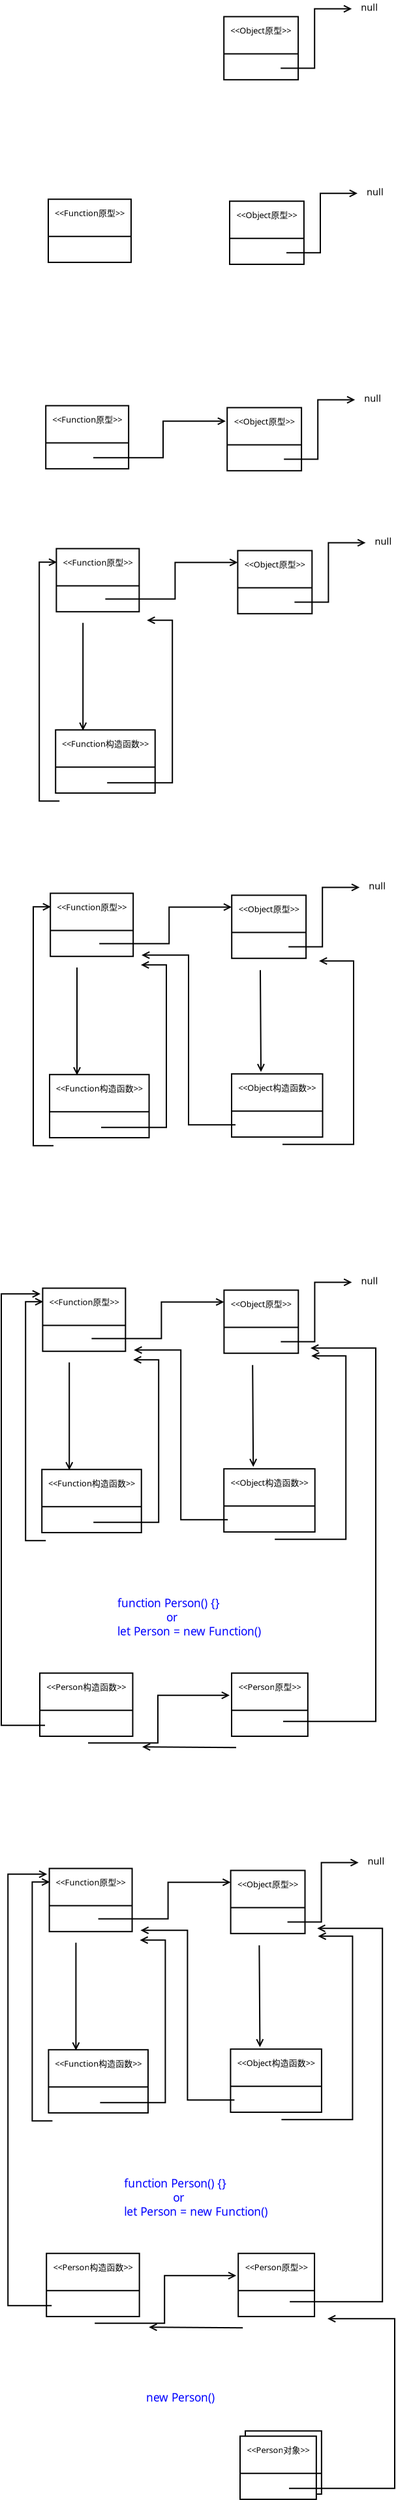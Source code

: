 <?xml version="1.0" encoding="UTF-8"?>
<dia:diagram xmlns:dia="http://www.lysator.liu.se/~alla/dia/">
  <dia:layer name="背景" visible="true" active="true">
    <dia:group>
      <dia:object type="UML - Object" version="0" id="O0">
        <dia:attribute name="obj_pos">
          <dia:point val="31.51,-27.387"/>
        </dia:attribute>
        <dia:attribute name="obj_bb">
          <dia:rectangle val="31.46,-27.437;38.06,-20.993"/>
        </dia:attribute>
        <dia:attribute name="meta">
          <dia:composite type="dict"/>
        </dia:attribute>
        <dia:attribute name="elem_corner">
          <dia:point val="31.51,-27.387"/>
        </dia:attribute>
        <dia:attribute name="elem_width">
          <dia:real val="6.5"/>
        </dia:attribute>
        <dia:attribute name="elem_height">
          <dia:real val="6.344"/>
        </dia:attribute>
        <dia:attribute name="line_width">
          <dia:real val="0.1"/>
        </dia:attribute>
        <dia:attribute name="text_colour">
          <dia:color val="#000000"/>
        </dia:attribute>
        <dia:attribute name="line_colour">
          <dia:color val="#000000"/>
        </dia:attribute>
        <dia:attribute name="fill_colour">
          <dia:color val="#ffffff"/>
        </dia:attribute>
        <dia:attribute name="text">
          <dia:composite type="text">
            <dia:attribute name="string">
              <dia:string>##</dia:string>
            </dia:attribute>
            <dia:attribute name="font">
              <dia:font family="sans" style="0" name="Helvetica"/>
            </dia:attribute>
            <dia:attribute name="height">
              <dia:real val="0.8"/>
            </dia:attribute>
            <dia:attribute name="pos">
              <dia:point val="34.76,-25.243"/>
            </dia:attribute>
            <dia:attribute name="color">
              <dia:color val="#000000"/>
            </dia:attribute>
            <dia:attribute name="alignment">
              <dia:enum val="1"/>
            </dia:attribute>
          </dia:composite>
        </dia:attribute>
        <dia:attribute name="stereotype">
          <dia:string>#Object原型#</dia:string>
        </dia:attribute>
        <dia:attribute name="exstate">
          <dia:string>##</dia:string>
        </dia:attribute>
        <dia:attribute name="attrib">
          <dia:composite type="text">
            <dia:attribute name="string">
              <dia:string>#__proto__

constructor#</dia:string>
            </dia:attribute>
            <dia:attribute name="font">
              <dia:font family="sans" style="0" name="Helvetica"/>
            </dia:attribute>
            <dia:attribute name="height">
              <dia:real val="0.8"/>
            </dia:attribute>
            <dia:attribute name="pos">
              <dia:point val="32.01,-23.443"/>
            </dia:attribute>
            <dia:attribute name="color">
              <dia:color val="#000000"/>
            </dia:attribute>
            <dia:attribute name="alignment">
              <dia:enum val="0"/>
            </dia:attribute>
          </dia:composite>
        </dia:attribute>
        <dia:attribute name="is_active">
          <dia:boolean val="false"/>
        </dia:attribute>
        <dia:attribute name="show_attribs">
          <dia:boolean val="true"/>
        </dia:attribute>
        <dia:attribute name="multiple">
          <dia:boolean val="false"/>
        </dia:attribute>
      </dia:object>
      <dia:object type="Standard - ZigZagLine" version="1" id="O1">
        <dia:attribute name="obj_pos">
          <dia:point val="35.86,-23.437"/>
        </dia:attribute>
        <dia:attribute name="obj_bb">
          <dia:rectangle val="35.81,-28.318;41.422,-23.387"/>
        </dia:attribute>
        <dia:attribute name="orth_points">
          <dia:point val="35.86,-23.437"/>
          <dia:point val="38.46,-23.437"/>
          <dia:point val="38.46,-27.987"/>
          <dia:point val="41.31,-27.987"/>
        </dia:attribute>
        <dia:attribute name="orth_orient">
          <dia:enum val="0"/>
          <dia:enum val="1"/>
          <dia:enum val="0"/>
        </dia:attribute>
        <dia:attribute name="autorouting">
          <dia:boolean val="false"/>
        </dia:attribute>
        <dia:attribute name="end_arrow">
          <dia:enum val="1"/>
        </dia:attribute>
        <dia:attribute name="end_arrow_length">
          <dia:real val="0.5"/>
        </dia:attribute>
        <dia:attribute name="end_arrow_width">
          <dia:real val="0.5"/>
        </dia:attribute>
      </dia:object>
      <dia:object type="Standard - Text" version="1" id="O2">
        <dia:attribute name="obj_pos">
          <dia:point val="42.01,-27.837"/>
        </dia:attribute>
        <dia:attribute name="obj_bb">
          <dia:rectangle val="42.01,-28.51;43.335,-27.666"/>
        </dia:attribute>
        <dia:attribute name="text">
          <dia:composite type="text">
            <dia:attribute name="string">
              <dia:string>#null#</dia:string>
            </dia:attribute>
            <dia:attribute name="font">
              <dia:font family="sans" style="0" name="Helvetica"/>
            </dia:attribute>
            <dia:attribute name="height">
              <dia:real val="0.906"/>
            </dia:attribute>
            <dia:attribute name="pos">
              <dia:point val="42.01,-27.837"/>
            </dia:attribute>
            <dia:attribute name="color">
              <dia:color val="#000000"/>
            </dia:attribute>
            <dia:attribute name="alignment">
              <dia:enum val="0"/>
            </dia:attribute>
          </dia:composite>
        </dia:attribute>
        <dia:attribute name="valign">
          <dia:enum val="3"/>
        </dia:attribute>
      </dia:object>
    </dia:group>
    <dia:group>
      <dia:group>
        <dia:object type="UML - Object" version="0" id="O3">
          <dia:attribute name="obj_pos">
            <dia:point val="31.95,-13.25"/>
          </dia:attribute>
          <dia:attribute name="obj_bb">
            <dia:rectangle val="31.9,-13.3;38.5,-6.856"/>
          </dia:attribute>
          <dia:attribute name="meta">
            <dia:composite type="dict"/>
          </dia:attribute>
          <dia:attribute name="elem_corner">
            <dia:point val="31.95,-13.25"/>
          </dia:attribute>
          <dia:attribute name="elem_width">
            <dia:real val="6.5"/>
          </dia:attribute>
          <dia:attribute name="elem_height">
            <dia:real val="6.344"/>
          </dia:attribute>
          <dia:attribute name="line_width">
            <dia:real val="0.1"/>
          </dia:attribute>
          <dia:attribute name="text_colour">
            <dia:color val="#000000"/>
          </dia:attribute>
          <dia:attribute name="line_colour">
            <dia:color val="#000000"/>
          </dia:attribute>
          <dia:attribute name="fill_colour">
            <dia:color val="#ffffff"/>
          </dia:attribute>
          <dia:attribute name="text">
            <dia:composite type="text">
              <dia:attribute name="string">
                <dia:string>##</dia:string>
              </dia:attribute>
              <dia:attribute name="font">
                <dia:font family="sans" style="0" name="Helvetica"/>
              </dia:attribute>
              <dia:attribute name="height">
                <dia:real val="0.8"/>
              </dia:attribute>
              <dia:attribute name="pos">
                <dia:point val="35.2,-11.106"/>
              </dia:attribute>
              <dia:attribute name="color">
                <dia:color val="#000000"/>
              </dia:attribute>
              <dia:attribute name="alignment">
                <dia:enum val="1"/>
              </dia:attribute>
            </dia:composite>
          </dia:attribute>
          <dia:attribute name="stereotype">
            <dia:string>#Object原型#</dia:string>
          </dia:attribute>
          <dia:attribute name="exstate">
            <dia:string>##</dia:string>
          </dia:attribute>
          <dia:attribute name="attrib">
            <dia:composite type="text">
              <dia:attribute name="string">
                <dia:string>#__proto__

constructor#</dia:string>
              </dia:attribute>
              <dia:attribute name="font">
                <dia:font family="sans" style="0" name="Helvetica"/>
              </dia:attribute>
              <dia:attribute name="height">
                <dia:real val="0.8"/>
              </dia:attribute>
              <dia:attribute name="pos">
                <dia:point val="32.45,-9.306"/>
              </dia:attribute>
              <dia:attribute name="color">
                <dia:color val="#000000"/>
              </dia:attribute>
              <dia:attribute name="alignment">
                <dia:enum val="0"/>
              </dia:attribute>
            </dia:composite>
          </dia:attribute>
          <dia:attribute name="is_active">
            <dia:boolean val="false"/>
          </dia:attribute>
          <dia:attribute name="show_attribs">
            <dia:boolean val="true"/>
          </dia:attribute>
          <dia:attribute name="multiple">
            <dia:boolean val="false"/>
          </dia:attribute>
        </dia:object>
        <dia:object type="Standard - ZigZagLine" version="1" id="O4">
          <dia:attribute name="obj_pos">
            <dia:point val="36.3,-9.3"/>
          </dia:attribute>
          <dia:attribute name="obj_bb">
            <dia:rectangle val="36.25,-14.181;41.862,-9.25"/>
          </dia:attribute>
          <dia:attribute name="orth_points">
            <dia:point val="36.3,-9.3"/>
            <dia:point val="38.9,-9.3"/>
            <dia:point val="38.9,-13.85"/>
            <dia:point val="41.75,-13.85"/>
          </dia:attribute>
          <dia:attribute name="orth_orient">
            <dia:enum val="0"/>
            <dia:enum val="1"/>
            <dia:enum val="0"/>
          </dia:attribute>
          <dia:attribute name="autorouting">
            <dia:boolean val="false"/>
          </dia:attribute>
          <dia:attribute name="end_arrow">
            <dia:enum val="1"/>
          </dia:attribute>
          <dia:attribute name="end_arrow_length">
            <dia:real val="0.5"/>
          </dia:attribute>
          <dia:attribute name="end_arrow_width">
            <dia:real val="0.5"/>
          </dia:attribute>
        </dia:object>
        <dia:object type="Standard - Text" version="1" id="O5">
          <dia:attribute name="obj_pos">
            <dia:point val="42.45,-13.7"/>
          </dia:attribute>
          <dia:attribute name="obj_bb">
            <dia:rectangle val="42.45,-14.373;43.775,-13.529"/>
          </dia:attribute>
          <dia:attribute name="text">
            <dia:composite type="text">
              <dia:attribute name="string">
                <dia:string>#null#</dia:string>
              </dia:attribute>
              <dia:attribute name="font">
                <dia:font family="sans" style="0" name="Helvetica"/>
              </dia:attribute>
              <dia:attribute name="height">
                <dia:real val="0.906"/>
              </dia:attribute>
              <dia:attribute name="pos">
                <dia:point val="42.45,-13.7"/>
              </dia:attribute>
              <dia:attribute name="color">
                <dia:color val="#000000"/>
              </dia:attribute>
              <dia:attribute name="alignment">
                <dia:enum val="0"/>
              </dia:attribute>
            </dia:composite>
          </dia:attribute>
          <dia:attribute name="valign">
            <dia:enum val="3"/>
          </dia:attribute>
        </dia:object>
      </dia:group>
      <dia:object type="UML - Object" version="0" id="O6">
        <dia:attribute name="obj_pos">
          <dia:point val="18.05,-13.4"/>
        </dia:attribute>
        <dia:attribute name="obj_bb">
          <dia:rectangle val="18,-13.45;25.24,-7.006"/>
        </dia:attribute>
        <dia:attribute name="meta">
          <dia:composite type="dict"/>
        </dia:attribute>
        <dia:attribute name="elem_corner">
          <dia:point val="18.05,-13.4"/>
        </dia:attribute>
        <dia:attribute name="elem_width">
          <dia:real val="7.14"/>
        </dia:attribute>
        <dia:attribute name="elem_height">
          <dia:real val="6.344"/>
        </dia:attribute>
        <dia:attribute name="line_width">
          <dia:real val="0.1"/>
        </dia:attribute>
        <dia:attribute name="text_colour">
          <dia:color val="#000000"/>
        </dia:attribute>
        <dia:attribute name="line_colour">
          <dia:color val="#000000"/>
        </dia:attribute>
        <dia:attribute name="fill_colour">
          <dia:color val="#ffffff"/>
        </dia:attribute>
        <dia:attribute name="text">
          <dia:composite type="text">
            <dia:attribute name="string">
              <dia:string>##</dia:string>
            </dia:attribute>
            <dia:attribute name="font">
              <dia:font family="sans" style="0" name="Helvetica"/>
            </dia:attribute>
            <dia:attribute name="height">
              <dia:real val="0.8"/>
            </dia:attribute>
            <dia:attribute name="pos">
              <dia:point val="21.62,-11.256"/>
            </dia:attribute>
            <dia:attribute name="color">
              <dia:color val="#000000"/>
            </dia:attribute>
            <dia:attribute name="alignment">
              <dia:enum val="1"/>
            </dia:attribute>
          </dia:composite>
        </dia:attribute>
        <dia:attribute name="stereotype">
          <dia:string>#Function原型#</dia:string>
        </dia:attribute>
        <dia:attribute name="exstate">
          <dia:string>##</dia:string>
        </dia:attribute>
        <dia:attribute name="attrib">
          <dia:composite type="text">
            <dia:attribute name="string">
              <dia:string>#__proto__

costructor#</dia:string>
            </dia:attribute>
            <dia:attribute name="font">
              <dia:font family="sans" style="0" name="Helvetica"/>
            </dia:attribute>
            <dia:attribute name="height">
              <dia:real val="0.8"/>
            </dia:attribute>
            <dia:attribute name="pos">
              <dia:point val="18.55,-9.456"/>
            </dia:attribute>
            <dia:attribute name="color">
              <dia:color val="#000000"/>
            </dia:attribute>
            <dia:attribute name="alignment">
              <dia:enum val="0"/>
            </dia:attribute>
          </dia:composite>
        </dia:attribute>
        <dia:attribute name="is_active">
          <dia:boolean val="false"/>
        </dia:attribute>
        <dia:attribute name="show_attribs">
          <dia:boolean val="true"/>
        </dia:attribute>
        <dia:attribute name="multiple">
          <dia:boolean val="false"/>
        </dia:attribute>
      </dia:object>
    </dia:group>
    <dia:group>
      <dia:group>
        <dia:object type="UML - Object" version="0" id="O7">
          <dia:attribute name="obj_pos">
            <dia:point val="31.76,2.563"/>
          </dia:attribute>
          <dia:attribute name="obj_bb">
            <dia:rectangle val="31.71,2.513;38.31,8.957"/>
          </dia:attribute>
          <dia:attribute name="meta">
            <dia:composite type="dict"/>
          </dia:attribute>
          <dia:attribute name="elem_corner">
            <dia:point val="31.76,2.563"/>
          </dia:attribute>
          <dia:attribute name="elem_width">
            <dia:real val="6.5"/>
          </dia:attribute>
          <dia:attribute name="elem_height">
            <dia:real val="6.344"/>
          </dia:attribute>
          <dia:attribute name="line_width">
            <dia:real val="0.1"/>
          </dia:attribute>
          <dia:attribute name="text_colour">
            <dia:color val="#000000"/>
          </dia:attribute>
          <dia:attribute name="line_colour">
            <dia:color val="#000000"/>
          </dia:attribute>
          <dia:attribute name="fill_colour">
            <dia:color val="#ffffff"/>
          </dia:attribute>
          <dia:attribute name="text">
            <dia:composite type="text">
              <dia:attribute name="string">
                <dia:string>##</dia:string>
              </dia:attribute>
              <dia:attribute name="font">
                <dia:font family="sans" style="0" name="Helvetica"/>
              </dia:attribute>
              <dia:attribute name="height">
                <dia:real val="0.8"/>
              </dia:attribute>
              <dia:attribute name="pos">
                <dia:point val="35.01,4.707"/>
              </dia:attribute>
              <dia:attribute name="color">
                <dia:color val="#000000"/>
              </dia:attribute>
              <dia:attribute name="alignment">
                <dia:enum val="1"/>
              </dia:attribute>
            </dia:composite>
          </dia:attribute>
          <dia:attribute name="stereotype">
            <dia:string>#Object原型#</dia:string>
          </dia:attribute>
          <dia:attribute name="exstate">
            <dia:string>##</dia:string>
          </dia:attribute>
          <dia:attribute name="attrib">
            <dia:composite type="text">
              <dia:attribute name="string">
                <dia:string>#__proto__

constructor#</dia:string>
              </dia:attribute>
              <dia:attribute name="font">
                <dia:font family="sans" style="0" name="Helvetica"/>
              </dia:attribute>
              <dia:attribute name="height">
                <dia:real val="0.8"/>
              </dia:attribute>
              <dia:attribute name="pos">
                <dia:point val="32.26,6.507"/>
              </dia:attribute>
              <dia:attribute name="color">
                <dia:color val="#000000"/>
              </dia:attribute>
              <dia:attribute name="alignment">
                <dia:enum val="0"/>
              </dia:attribute>
            </dia:composite>
          </dia:attribute>
          <dia:attribute name="is_active">
            <dia:boolean val="false"/>
          </dia:attribute>
          <dia:attribute name="show_attribs">
            <dia:boolean val="true"/>
          </dia:attribute>
          <dia:attribute name="multiple">
            <dia:boolean val="false"/>
          </dia:attribute>
        </dia:object>
        <dia:object type="Standard - ZigZagLine" version="1" id="O8">
          <dia:attribute name="obj_pos">
            <dia:point val="36.11,6.513"/>
          </dia:attribute>
          <dia:attribute name="obj_bb">
            <dia:rectangle val="36.06,1.632;41.672,6.563"/>
          </dia:attribute>
          <dia:attribute name="orth_points">
            <dia:point val="36.11,6.513"/>
            <dia:point val="38.71,6.513"/>
            <dia:point val="38.71,1.963"/>
            <dia:point val="41.56,1.963"/>
          </dia:attribute>
          <dia:attribute name="orth_orient">
            <dia:enum val="0"/>
            <dia:enum val="1"/>
            <dia:enum val="0"/>
          </dia:attribute>
          <dia:attribute name="autorouting">
            <dia:boolean val="false"/>
          </dia:attribute>
          <dia:attribute name="end_arrow">
            <dia:enum val="1"/>
          </dia:attribute>
          <dia:attribute name="end_arrow_length">
            <dia:real val="0.5"/>
          </dia:attribute>
          <dia:attribute name="end_arrow_width">
            <dia:real val="0.5"/>
          </dia:attribute>
        </dia:object>
        <dia:object type="Standard - Text" version="1" id="O9">
          <dia:attribute name="obj_pos">
            <dia:point val="42.26,2.113"/>
          </dia:attribute>
          <dia:attribute name="obj_bb">
            <dia:rectangle val="42.26,1.44;43.585,2.284"/>
          </dia:attribute>
          <dia:attribute name="text">
            <dia:composite type="text">
              <dia:attribute name="string">
                <dia:string>#null#</dia:string>
              </dia:attribute>
              <dia:attribute name="font">
                <dia:font family="sans" style="0" name="Helvetica"/>
              </dia:attribute>
              <dia:attribute name="height">
                <dia:real val="0.906"/>
              </dia:attribute>
              <dia:attribute name="pos">
                <dia:point val="42.26,2.113"/>
              </dia:attribute>
              <dia:attribute name="color">
                <dia:color val="#000000"/>
              </dia:attribute>
              <dia:attribute name="alignment">
                <dia:enum val="0"/>
              </dia:attribute>
            </dia:composite>
          </dia:attribute>
          <dia:attribute name="valign">
            <dia:enum val="3"/>
          </dia:attribute>
        </dia:object>
      </dia:group>
      <dia:object type="UML - Object" version="0" id="O10">
        <dia:attribute name="obj_pos">
          <dia:point val="17.86,2.413"/>
        </dia:attribute>
        <dia:attribute name="obj_bb">
          <dia:rectangle val="17.81,2.363;25.05,8.807"/>
        </dia:attribute>
        <dia:attribute name="meta">
          <dia:composite type="dict"/>
        </dia:attribute>
        <dia:attribute name="elem_corner">
          <dia:point val="17.86,2.413"/>
        </dia:attribute>
        <dia:attribute name="elem_width">
          <dia:real val="7.14"/>
        </dia:attribute>
        <dia:attribute name="elem_height">
          <dia:real val="6.344"/>
        </dia:attribute>
        <dia:attribute name="line_width">
          <dia:real val="0.1"/>
        </dia:attribute>
        <dia:attribute name="text_colour">
          <dia:color val="#000000"/>
        </dia:attribute>
        <dia:attribute name="line_colour">
          <dia:color val="#000000"/>
        </dia:attribute>
        <dia:attribute name="fill_colour">
          <dia:color val="#ffffff"/>
        </dia:attribute>
        <dia:attribute name="text">
          <dia:composite type="text">
            <dia:attribute name="string">
              <dia:string>##</dia:string>
            </dia:attribute>
            <dia:attribute name="font">
              <dia:font family="sans" style="0" name="Helvetica"/>
            </dia:attribute>
            <dia:attribute name="height">
              <dia:real val="0.8"/>
            </dia:attribute>
            <dia:attribute name="pos">
              <dia:point val="21.43,4.557"/>
            </dia:attribute>
            <dia:attribute name="color">
              <dia:color val="#000000"/>
            </dia:attribute>
            <dia:attribute name="alignment">
              <dia:enum val="1"/>
            </dia:attribute>
          </dia:composite>
        </dia:attribute>
        <dia:attribute name="stereotype">
          <dia:string>#Function原型#</dia:string>
        </dia:attribute>
        <dia:attribute name="exstate">
          <dia:string>##</dia:string>
        </dia:attribute>
        <dia:attribute name="attrib">
          <dia:composite type="text">
            <dia:attribute name="string">
              <dia:string>#__proto__

costructor#</dia:string>
            </dia:attribute>
            <dia:attribute name="font">
              <dia:font family="sans" style="0" name="Helvetica"/>
            </dia:attribute>
            <dia:attribute name="height">
              <dia:real val="0.8"/>
            </dia:attribute>
            <dia:attribute name="pos">
              <dia:point val="18.36,6.357"/>
            </dia:attribute>
            <dia:attribute name="color">
              <dia:color val="#000000"/>
            </dia:attribute>
            <dia:attribute name="alignment">
              <dia:enum val="0"/>
            </dia:attribute>
          </dia:composite>
        </dia:attribute>
        <dia:attribute name="is_active">
          <dia:boolean val="false"/>
        </dia:attribute>
        <dia:attribute name="show_attribs">
          <dia:boolean val="true"/>
        </dia:attribute>
        <dia:attribute name="multiple">
          <dia:boolean val="false"/>
        </dia:attribute>
      </dia:object>
      <dia:object type="Standard - ZigZagLine" version="1" id="O11">
        <dia:attribute name="obj_pos">
          <dia:point val="21.5,6.4"/>
        </dia:attribute>
        <dia:attribute name="obj_bb">
          <dia:rectangle val="21.45,3.269;31.762,6.45"/>
        </dia:attribute>
        <dia:attribute name="orth_points">
          <dia:point val="21.5,6.4"/>
          <dia:point val="26.85,6.4"/>
          <dia:point val="26.85,3.6"/>
          <dia:point val="31.65,3.6"/>
        </dia:attribute>
        <dia:attribute name="orth_orient">
          <dia:enum val="0"/>
          <dia:enum val="1"/>
          <dia:enum val="0"/>
        </dia:attribute>
        <dia:attribute name="autorouting">
          <dia:boolean val="false"/>
        </dia:attribute>
        <dia:attribute name="end_arrow">
          <dia:enum val="1"/>
        </dia:attribute>
        <dia:attribute name="end_arrow_length">
          <dia:real val="0.5"/>
        </dia:attribute>
        <dia:attribute name="end_arrow_width">
          <dia:real val="0.5"/>
        </dia:attribute>
      </dia:object>
    </dia:group>
    <dia:group>
      <dia:group>
        <dia:group>
          <dia:object type="UML - Object" version="0" id="O12">
            <dia:attribute name="obj_pos">
              <dia:point val="18.15,53.65"/>
            </dia:attribute>
            <dia:attribute name="obj_bb">
              <dia:rectangle val="18.1,53.6;26.62,60.044"/>
            </dia:attribute>
            <dia:attribute name="meta">
              <dia:composite type="dict"/>
            </dia:attribute>
            <dia:attribute name="elem_corner">
              <dia:point val="18.15,53.65"/>
            </dia:attribute>
            <dia:attribute name="elem_width">
              <dia:real val="8.42"/>
            </dia:attribute>
            <dia:attribute name="elem_height">
              <dia:real val="6.344"/>
            </dia:attribute>
            <dia:attribute name="line_width">
              <dia:real val="0.1"/>
            </dia:attribute>
            <dia:attribute name="text_colour">
              <dia:color val="#000000"/>
            </dia:attribute>
            <dia:attribute name="line_colour">
              <dia:color val="#000000"/>
            </dia:attribute>
            <dia:attribute name="fill_colour">
              <dia:color val="#ffffff"/>
            </dia:attribute>
            <dia:attribute name="text">
              <dia:composite type="text">
                <dia:attribute name="string">
                  <dia:string>##</dia:string>
                </dia:attribute>
                <dia:attribute name="font">
                  <dia:font family="sans" style="0" name="Helvetica"/>
                </dia:attribute>
                <dia:attribute name="height">
                  <dia:real val="0.8"/>
                </dia:attribute>
                <dia:attribute name="pos">
                  <dia:point val="22.36,55.794"/>
                </dia:attribute>
                <dia:attribute name="color">
                  <dia:color val="#000000"/>
                </dia:attribute>
                <dia:attribute name="alignment">
                  <dia:enum val="1"/>
                </dia:attribute>
              </dia:composite>
            </dia:attribute>
            <dia:attribute name="stereotype">
              <dia:string>#Function构造函数#</dia:string>
            </dia:attribute>
            <dia:attribute name="exstate">
              <dia:string>##</dia:string>
            </dia:attribute>
            <dia:attribute name="attrib">
              <dia:composite type="text">
                <dia:attribute name="string">
                  <dia:string>#__proto__

prototype#</dia:string>
                </dia:attribute>
                <dia:attribute name="font">
                  <dia:font family="sans" style="0" name="Helvetica"/>
                </dia:attribute>
                <dia:attribute name="height">
                  <dia:real val="0.8"/>
                </dia:attribute>
                <dia:attribute name="pos">
                  <dia:point val="18.65,57.594"/>
                </dia:attribute>
                <dia:attribute name="color">
                  <dia:color val="#000000"/>
                </dia:attribute>
                <dia:attribute name="alignment">
                  <dia:enum val="0"/>
                </dia:attribute>
              </dia:composite>
            </dia:attribute>
            <dia:attribute name="is_active">
              <dia:boolean val="false"/>
            </dia:attribute>
            <dia:attribute name="show_attribs">
              <dia:boolean val="true"/>
            </dia:attribute>
            <dia:attribute name="multiple">
              <dia:boolean val="false"/>
            </dia:attribute>
          </dia:object>
          <dia:group>
            <dia:object type="UML - Object" version="0" id="O13">
              <dia:attribute name="obj_pos">
                <dia:point val="32.11,39.913"/>
              </dia:attribute>
              <dia:attribute name="obj_bb">
                <dia:rectangle val="32.06,39.863;38.66,46.307"/>
              </dia:attribute>
              <dia:attribute name="meta">
                <dia:composite type="dict"/>
              </dia:attribute>
              <dia:attribute name="elem_corner">
                <dia:point val="32.11,39.913"/>
              </dia:attribute>
              <dia:attribute name="elem_width">
                <dia:real val="6.5"/>
              </dia:attribute>
              <dia:attribute name="elem_height">
                <dia:real val="6.344"/>
              </dia:attribute>
              <dia:attribute name="line_width">
                <dia:real val="0.1"/>
              </dia:attribute>
              <dia:attribute name="text_colour">
                <dia:color val="#000000"/>
              </dia:attribute>
              <dia:attribute name="line_colour">
                <dia:color val="#000000"/>
              </dia:attribute>
              <dia:attribute name="fill_colour">
                <dia:color val="#ffffff"/>
              </dia:attribute>
              <dia:attribute name="text">
                <dia:composite type="text">
                  <dia:attribute name="string">
                    <dia:string>##</dia:string>
                  </dia:attribute>
                  <dia:attribute name="font">
                    <dia:font family="sans" style="0" name="Helvetica"/>
                  </dia:attribute>
                  <dia:attribute name="height">
                    <dia:real val="0.8"/>
                  </dia:attribute>
                  <dia:attribute name="pos">
                    <dia:point val="35.36,42.057"/>
                  </dia:attribute>
                  <dia:attribute name="color">
                    <dia:color val="#000000"/>
                  </dia:attribute>
                  <dia:attribute name="alignment">
                    <dia:enum val="1"/>
                  </dia:attribute>
                </dia:composite>
              </dia:attribute>
              <dia:attribute name="stereotype">
                <dia:string>#Object原型#</dia:string>
              </dia:attribute>
              <dia:attribute name="exstate">
                <dia:string>##</dia:string>
              </dia:attribute>
              <dia:attribute name="attrib">
                <dia:composite type="text">
                  <dia:attribute name="string">
                    <dia:string>#__proto__

constructor#</dia:string>
                  </dia:attribute>
                  <dia:attribute name="font">
                    <dia:font family="sans" style="0" name="Helvetica"/>
                  </dia:attribute>
                  <dia:attribute name="height">
                    <dia:real val="0.8"/>
                  </dia:attribute>
                  <dia:attribute name="pos">
                    <dia:point val="32.61,43.857"/>
                  </dia:attribute>
                  <dia:attribute name="color">
                    <dia:color val="#000000"/>
                  </dia:attribute>
                  <dia:attribute name="alignment">
                    <dia:enum val="0"/>
                  </dia:attribute>
                </dia:composite>
              </dia:attribute>
              <dia:attribute name="is_active">
                <dia:boolean val="false"/>
              </dia:attribute>
              <dia:attribute name="show_attribs">
                <dia:boolean val="true"/>
              </dia:attribute>
              <dia:attribute name="multiple">
                <dia:boolean val="false"/>
              </dia:attribute>
            </dia:object>
            <dia:object type="Standard - ZigZagLine" version="1" id="O14">
              <dia:attribute name="obj_pos">
                <dia:point val="36.46,43.863"/>
              </dia:attribute>
              <dia:attribute name="obj_bb">
                <dia:rectangle val="36.41,38.982;42.022,43.913"/>
              </dia:attribute>
              <dia:attribute name="orth_points">
                <dia:point val="36.46,43.863"/>
                <dia:point val="39.06,43.863"/>
                <dia:point val="39.06,39.313"/>
                <dia:point val="41.91,39.313"/>
              </dia:attribute>
              <dia:attribute name="orth_orient">
                <dia:enum val="0"/>
                <dia:enum val="1"/>
                <dia:enum val="0"/>
              </dia:attribute>
              <dia:attribute name="autorouting">
                <dia:boolean val="false"/>
              </dia:attribute>
              <dia:attribute name="end_arrow">
                <dia:enum val="1"/>
              </dia:attribute>
              <dia:attribute name="end_arrow_length">
                <dia:real val="0.5"/>
              </dia:attribute>
              <dia:attribute name="end_arrow_width">
                <dia:real val="0.5"/>
              </dia:attribute>
            </dia:object>
            <dia:object type="Standard - Text" version="1" id="O15">
              <dia:attribute name="obj_pos">
                <dia:point val="42.61,39.463"/>
              </dia:attribute>
              <dia:attribute name="obj_bb">
                <dia:rectangle val="42.61,38.79;43.935,39.634"/>
              </dia:attribute>
              <dia:attribute name="text">
                <dia:composite type="text">
                  <dia:attribute name="string">
                    <dia:string>#null#</dia:string>
                  </dia:attribute>
                  <dia:attribute name="font">
                    <dia:font family="sans" style="0" name="Helvetica"/>
                  </dia:attribute>
                  <dia:attribute name="height">
                    <dia:real val="0.906"/>
                  </dia:attribute>
                  <dia:attribute name="pos">
                    <dia:point val="42.61,39.463"/>
                  </dia:attribute>
                  <dia:attribute name="color">
                    <dia:color val="#000000"/>
                  </dia:attribute>
                  <dia:attribute name="alignment">
                    <dia:enum val="0"/>
                  </dia:attribute>
                </dia:composite>
              </dia:attribute>
              <dia:attribute name="valign">
                <dia:enum val="3"/>
              </dia:attribute>
            </dia:object>
          </dia:group>
          <dia:object type="UML - Object" version="0" id="O16">
            <dia:attribute name="obj_pos">
              <dia:point val="18.21,39.763"/>
            </dia:attribute>
            <dia:attribute name="obj_bb">
              <dia:rectangle val="18.16,39.713;25.4,46.157"/>
            </dia:attribute>
            <dia:attribute name="meta">
              <dia:composite type="dict"/>
            </dia:attribute>
            <dia:attribute name="elem_corner">
              <dia:point val="18.21,39.763"/>
            </dia:attribute>
            <dia:attribute name="elem_width">
              <dia:real val="7.14"/>
            </dia:attribute>
            <dia:attribute name="elem_height">
              <dia:real val="6.344"/>
            </dia:attribute>
            <dia:attribute name="line_width">
              <dia:real val="0.1"/>
            </dia:attribute>
            <dia:attribute name="text_colour">
              <dia:color val="#000000"/>
            </dia:attribute>
            <dia:attribute name="line_colour">
              <dia:color val="#000000"/>
            </dia:attribute>
            <dia:attribute name="fill_colour">
              <dia:color val="#ffffff"/>
            </dia:attribute>
            <dia:attribute name="text">
              <dia:composite type="text">
                <dia:attribute name="string">
                  <dia:string>##</dia:string>
                </dia:attribute>
                <dia:attribute name="font">
                  <dia:font family="sans" style="0" name="Helvetica"/>
                </dia:attribute>
                <dia:attribute name="height">
                  <dia:real val="0.8"/>
                </dia:attribute>
                <dia:attribute name="pos">
                  <dia:point val="21.78,41.907"/>
                </dia:attribute>
                <dia:attribute name="color">
                  <dia:color val="#000000"/>
                </dia:attribute>
                <dia:attribute name="alignment">
                  <dia:enum val="1"/>
                </dia:attribute>
              </dia:composite>
            </dia:attribute>
            <dia:attribute name="stereotype">
              <dia:string>#Function原型#</dia:string>
            </dia:attribute>
            <dia:attribute name="exstate">
              <dia:string>##</dia:string>
            </dia:attribute>
            <dia:attribute name="attrib">
              <dia:composite type="text">
                <dia:attribute name="string">
                  <dia:string>#__proto__

costructor#</dia:string>
                </dia:attribute>
                <dia:attribute name="font">
                  <dia:font family="sans" style="0" name="Helvetica"/>
                </dia:attribute>
                <dia:attribute name="height">
                  <dia:real val="0.8"/>
                </dia:attribute>
                <dia:attribute name="pos">
                  <dia:point val="18.71,43.707"/>
                </dia:attribute>
                <dia:attribute name="color">
                  <dia:color val="#000000"/>
                </dia:attribute>
                <dia:attribute name="alignment">
                  <dia:enum val="0"/>
                </dia:attribute>
              </dia:composite>
            </dia:attribute>
            <dia:attribute name="is_active">
              <dia:boolean val="false"/>
            </dia:attribute>
            <dia:attribute name="show_attribs">
              <dia:boolean val="true"/>
            </dia:attribute>
            <dia:attribute name="multiple">
              <dia:boolean val="false"/>
            </dia:attribute>
          </dia:object>
          <dia:object type="Standard - ZigZagLine" version="1" id="O17">
            <dia:attribute name="obj_pos">
              <dia:point val="18.45,59.1"/>
            </dia:attribute>
            <dia:attribute name="obj_bb">
              <dia:rectangle val="16.85,40.469;18.5,59.15"/>
            </dia:attribute>
            <dia:attribute name="orth_points">
              <dia:point val="18.45,59.1"/>
              <dia:point val="16.9,59.1"/>
              <dia:point val="16.9,40.8"/>
              <dia:point val="18.25,40.8"/>
            </dia:attribute>
            <dia:attribute name="orth_orient">
              <dia:enum val="0"/>
              <dia:enum val="1"/>
              <dia:enum val="0"/>
            </dia:attribute>
            <dia:attribute name="autorouting">
              <dia:boolean val="false"/>
            </dia:attribute>
            <dia:attribute name="end_arrow">
              <dia:enum val="1"/>
            </dia:attribute>
            <dia:attribute name="end_arrow_length">
              <dia:real val="0.5"/>
            </dia:attribute>
            <dia:attribute name="end_arrow_width">
              <dia:real val="0.5"/>
            </dia:attribute>
          </dia:object>
          <dia:object type="Standard - ZigZagLine" version="1" id="O18">
            <dia:attribute name="obj_pos">
              <dia:point val="21.96,43.621"/>
            </dia:attribute>
            <dia:attribute name="obj_bb">
              <dia:rectangle val="21.91,40.49;32.222,43.671"/>
            </dia:attribute>
            <dia:attribute name="orth_points">
              <dia:point val="21.96,43.621"/>
              <dia:point val="27.31,43.621"/>
              <dia:point val="27.31,40.821"/>
              <dia:point val="32.11,40.821"/>
            </dia:attribute>
            <dia:attribute name="orth_orient">
              <dia:enum val="0"/>
              <dia:enum val="1"/>
              <dia:enum val="0"/>
            </dia:attribute>
            <dia:attribute name="autorouting">
              <dia:boolean val="false"/>
            </dia:attribute>
            <dia:attribute name="end_arrow">
              <dia:enum val="1"/>
            </dia:attribute>
            <dia:attribute name="end_arrow_length">
              <dia:real val="0.5"/>
            </dia:attribute>
            <dia:attribute name="end_arrow_width">
              <dia:real val="0.5"/>
            </dia:attribute>
          </dia:object>
        </dia:group>
        <dia:object type="Standard - Line" version="0" id="O19">
          <dia:attribute name="obj_pos">
            <dia:point val="20.25,45.45"/>
          </dia:attribute>
          <dia:attribute name="obj_bb">
            <dia:rectangle val="19.919,45.4;20.581,53.812"/>
          </dia:attribute>
          <dia:attribute name="conn_endpoints">
            <dia:point val="20.25,45.45"/>
            <dia:point val="20.25,53.7"/>
          </dia:attribute>
          <dia:attribute name="numcp">
            <dia:int val="1"/>
          </dia:attribute>
          <dia:attribute name="end_arrow">
            <dia:enum val="1"/>
          </dia:attribute>
          <dia:attribute name="end_arrow_length">
            <dia:real val="0.5"/>
          </dia:attribute>
          <dia:attribute name="end_arrow_width">
            <dia:real val="0.5"/>
          </dia:attribute>
        </dia:object>
      </dia:group>
      <dia:object type="Standard - ZigZagLine" version="1" id="O20">
        <dia:attribute name="obj_pos">
          <dia:point val="22.1,57.7"/>
        </dia:attribute>
        <dia:attribute name="obj_bb">
          <dia:rectangle val="22.05,44.919;27.15,57.75"/>
        </dia:attribute>
        <dia:attribute name="orth_points">
          <dia:point val="22.1,57.7"/>
          <dia:point val="27.1,57.7"/>
          <dia:point val="27.1,45.25"/>
          <dia:point val="25.15,45.25"/>
        </dia:attribute>
        <dia:attribute name="orth_orient">
          <dia:enum val="0"/>
          <dia:enum val="1"/>
          <dia:enum val="0"/>
        </dia:attribute>
        <dia:attribute name="autorouting">
          <dia:boolean val="false"/>
        </dia:attribute>
        <dia:attribute name="end_arrow">
          <dia:enum val="1"/>
        </dia:attribute>
        <dia:attribute name="end_arrow_length">
          <dia:real val="0.5"/>
        </dia:attribute>
        <dia:attribute name="end_arrow_width">
          <dia:real val="0.5"/>
        </dia:attribute>
      </dia:object>
      <dia:object type="UML - Object" version="0" id="O21">
        <dia:attribute name="obj_pos">
          <dia:point val="32.1,53.6"/>
        </dia:attribute>
        <dia:attribute name="obj_bb">
          <dia:rectangle val="32.05,53.55;39.93,59.994"/>
        </dia:attribute>
        <dia:attribute name="meta">
          <dia:composite type="dict"/>
        </dia:attribute>
        <dia:attribute name="elem_corner">
          <dia:point val="32.1,53.6"/>
        </dia:attribute>
        <dia:attribute name="elem_width">
          <dia:real val="7.78"/>
        </dia:attribute>
        <dia:attribute name="elem_height">
          <dia:real val="6.344"/>
        </dia:attribute>
        <dia:attribute name="line_width">
          <dia:real val="0.1"/>
        </dia:attribute>
        <dia:attribute name="text_colour">
          <dia:color val="#000000"/>
        </dia:attribute>
        <dia:attribute name="line_colour">
          <dia:color val="#000000"/>
        </dia:attribute>
        <dia:attribute name="fill_colour">
          <dia:color val="#ffffff"/>
        </dia:attribute>
        <dia:attribute name="text">
          <dia:composite type="text">
            <dia:attribute name="string">
              <dia:string>##</dia:string>
            </dia:attribute>
            <dia:attribute name="font">
              <dia:font family="sans" style="0" name="Helvetica"/>
            </dia:attribute>
            <dia:attribute name="height">
              <dia:real val="0.8"/>
            </dia:attribute>
            <dia:attribute name="pos">
              <dia:point val="35.99,55.744"/>
            </dia:attribute>
            <dia:attribute name="color">
              <dia:color val="#000000"/>
            </dia:attribute>
            <dia:attribute name="alignment">
              <dia:enum val="1"/>
            </dia:attribute>
          </dia:composite>
        </dia:attribute>
        <dia:attribute name="stereotype">
          <dia:string>#Object构造函数#</dia:string>
        </dia:attribute>
        <dia:attribute name="exstate">
          <dia:string>##</dia:string>
        </dia:attribute>
        <dia:attribute name="attrib">
          <dia:composite type="text">
            <dia:attribute name="string">
              <dia:string>#__proto__

prototype#</dia:string>
            </dia:attribute>
            <dia:attribute name="font">
              <dia:font family="sans" style="0" name="Helvetica"/>
            </dia:attribute>
            <dia:attribute name="height">
              <dia:real val="0.8"/>
            </dia:attribute>
            <dia:attribute name="pos">
              <dia:point val="32.6,57.544"/>
            </dia:attribute>
            <dia:attribute name="color">
              <dia:color val="#000000"/>
            </dia:attribute>
            <dia:attribute name="alignment">
              <dia:enum val="0"/>
            </dia:attribute>
          </dia:composite>
        </dia:attribute>
        <dia:attribute name="is_active">
          <dia:boolean val="false"/>
        </dia:attribute>
        <dia:attribute name="show_attribs">
          <dia:boolean val="true"/>
        </dia:attribute>
        <dia:attribute name="multiple">
          <dia:boolean val="false"/>
        </dia:attribute>
      </dia:object>
      <dia:object type="Standard - ZigZagLine" version="1" id="O22">
        <dia:attribute name="obj_pos">
          <dia:point val="32.4,57.5"/>
        </dia:attribute>
        <dia:attribute name="obj_bb">
          <dia:rectangle val="25.088,44.169;32.45,57.55"/>
        </dia:attribute>
        <dia:attribute name="orth_points">
          <dia:point val="32.4,57.5"/>
          <dia:point val="28.8,57.5"/>
          <dia:point val="28.8,44.5"/>
          <dia:point val="25.2,44.5"/>
        </dia:attribute>
        <dia:attribute name="orth_orient">
          <dia:enum val="0"/>
          <dia:enum val="1"/>
          <dia:enum val="0"/>
        </dia:attribute>
        <dia:attribute name="autorouting">
          <dia:boolean val="true"/>
        </dia:attribute>
        <dia:attribute name="end_arrow">
          <dia:enum val="1"/>
        </dia:attribute>
        <dia:attribute name="end_arrow_length">
          <dia:real val="0.5"/>
        </dia:attribute>
        <dia:attribute name="end_arrow_width">
          <dia:real val="0.5"/>
        </dia:attribute>
      </dia:object>
      <dia:object type="Standard - ZigZagLine" version="1" id="O23">
        <dia:attribute name="obj_pos">
          <dia:point val="36,59"/>
        </dia:attribute>
        <dia:attribute name="obj_bb">
          <dia:rectangle val="35.95,44.619;41.5,59.05"/>
        </dia:attribute>
        <dia:attribute name="orth_points">
          <dia:point val="36,59"/>
          <dia:point val="41.45,59"/>
          <dia:point val="41.45,44.95"/>
          <dia:point val="38.8,44.95"/>
        </dia:attribute>
        <dia:attribute name="orth_orient">
          <dia:enum val="0"/>
          <dia:enum val="1"/>
          <dia:enum val="0"/>
        </dia:attribute>
        <dia:attribute name="autorouting">
          <dia:boolean val="false"/>
        </dia:attribute>
        <dia:attribute name="end_arrow">
          <dia:enum val="1"/>
        </dia:attribute>
        <dia:attribute name="end_arrow_length">
          <dia:real val="0.5"/>
        </dia:attribute>
        <dia:attribute name="end_arrow_width">
          <dia:real val="0.5"/>
        </dia:attribute>
      </dia:object>
      <dia:object type="Standard - Line" version="0" id="O24">
        <dia:attribute name="obj_pos">
          <dia:point val="34.3,45.65"/>
        </dia:attribute>
        <dia:attribute name="obj_bb">
          <dia:rectangle val="34.016,45.6;34.677,53.562"/>
        </dia:attribute>
        <dia:attribute name="conn_endpoints">
          <dia:point val="34.3,45.65"/>
          <dia:point val="34.35,53.45"/>
        </dia:attribute>
        <dia:attribute name="numcp">
          <dia:int val="1"/>
        </dia:attribute>
        <dia:attribute name="end_arrow">
          <dia:enum val="1"/>
        </dia:attribute>
        <dia:attribute name="end_arrow_length">
          <dia:real val="0.5"/>
        </dia:attribute>
        <dia:attribute name="end_arrow_width">
          <dia:real val="0.5"/>
        </dia:attribute>
      </dia:object>
    </dia:group>
    <dia:group>
      <dia:group>
        <dia:group>
          <dia:object type="UML - Object" version="0" id="O25">
            <dia:attribute name="obj_pos">
              <dia:point val="18.61,27.25"/>
            </dia:attribute>
            <dia:attribute name="obj_bb">
              <dia:rectangle val="18.56,27.2;27.08,33.644"/>
            </dia:attribute>
            <dia:attribute name="meta">
              <dia:composite type="dict"/>
            </dia:attribute>
            <dia:attribute name="elem_corner">
              <dia:point val="18.61,27.25"/>
            </dia:attribute>
            <dia:attribute name="elem_width">
              <dia:real val="8.42"/>
            </dia:attribute>
            <dia:attribute name="elem_height">
              <dia:real val="6.344"/>
            </dia:attribute>
            <dia:attribute name="line_width">
              <dia:real val="0.1"/>
            </dia:attribute>
            <dia:attribute name="text_colour">
              <dia:color val="#000000"/>
            </dia:attribute>
            <dia:attribute name="line_colour">
              <dia:color val="#000000"/>
            </dia:attribute>
            <dia:attribute name="fill_colour">
              <dia:color val="#ffffff"/>
            </dia:attribute>
            <dia:attribute name="text">
              <dia:composite type="text">
                <dia:attribute name="string">
                  <dia:string>##</dia:string>
                </dia:attribute>
                <dia:attribute name="font">
                  <dia:font family="sans" style="0" name="Helvetica"/>
                </dia:attribute>
                <dia:attribute name="height">
                  <dia:real val="0.8"/>
                </dia:attribute>
                <dia:attribute name="pos">
                  <dia:point val="22.82,29.394"/>
                </dia:attribute>
                <dia:attribute name="color">
                  <dia:color val="#000000"/>
                </dia:attribute>
                <dia:attribute name="alignment">
                  <dia:enum val="1"/>
                </dia:attribute>
              </dia:composite>
            </dia:attribute>
            <dia:attribute name="stereotype">
              <dia:string>#Function构造函数#</dia:string>
            </dia:attribute>
            <dia:attribute name="exstate">
              <dia:string>##</dia:string>
            </dia:attribute>
            <dia:attribute name="attrib">
              <dia:composite type="text">
                <dia:attribute name="string">
                  <dia:string>#__proto__

prototype#</dia:string>
                </dia:attribute>
                <dia:attribute name="font">
                  <dia:font family="sans" style="0" name="Helvetica"/>
                </dia:attribute>
                <dia:attribute name="height">
                  <dia:real val="0.8"/>
                </dia:attribute>
                <dia:attribute name="pos">
                  <dia:point val="19.11,31.194"/>
                </dia:attribute>
                <dia:attribute name="color">
                  <dia:color val="#000000"/>
                </dia:attribute>
                <dia:attribute name="alignment">
                  <dia:enum val="0"/>
                </dia:attribute>
              </dia:composite>
            </dia:attribute>
            <dia:attribute name="is_active">
              <dia:boolean val="false"/>
            </dia:attribute>
            <dia:attribute name="show_attribs">
              <dia:boolean val="true"/>
            </dia:attribute>
            <dia:attribute name="multiple">
              <dia:boolean val="false"/>
            </dia:attribute>
          </dia:object>
          <dia:group>
            <dia:object type="UML - Object" version="0" id="O26">
              <dia:attribute name="obj_pos">
                <dia:point val="32.57,13.513"/>
              </dia:attribute>
              <dia:attribute name="obj_bb">
                <dia:rectangle val="32.52,13.463;39.12,19.907"/>
              </dia:attribute>
              <dia:attribute name="meta">
                <dia:composite type="dict"/>
              </dia:attribute>
              <dia:attribute name="elem_corner">
                <dia:point val="32.57,13.513"/>
              </dia:attribute>
              <dia:attribute name="elem_width">
                <dia:real val="6.5"/>
              </dia:attribute>
              <dia:attribute name="elem_height">
                <dia:real val="6.344"/>
              </dia:attribute>
              <dia:attribute name="line_width">
                <dia:real val="0.1"/>
              </dia:attribute>
              <dia:attribute name="text_colour">
                <dia:color val="#000000"/>
              </dia:attribute>
              <dia:attribute name="line_colour">
                <dia:color val="#000000"/>
              </dia:attribute>
              <dia:attribute name="fill_colour">
                <dia:color val="#ffffff"/>
              </dia:attribute>
              <dia:attribute name="text">
                <dia:composite type="text">
                  <dia:attribute name="string">
                    <dia:string>##</dia:string>
                  </dia:attribute>
                  <dia:attribute name="font">
                    <dia:font family="sans" style="0" name="Helvetica"/>
                  </dia:attribute>
                  <dia:attribute name="height">
                    <dia:real val="0.8"/>
                  </dia:attribute>
                  <dia:attribute name="pos">
                    <dia:point val="35.82,15.657"/>
                  </dia:attribute>
                  <dia:attribute name="color">
                    <dia:color val="#000000"/>
                  </dia:attribute>
                  <dia:attribute name="alignment">
                    <dia:enum val="1"/>
                  </dia:attribute>
                </dia:composite>
              </dia:attribute>
              <dia:attribute name="stereotype">
                <dia:string>#Object原型#</dia:string>
              </dia:attribute>
              <dia:attribute name="exstate">
                <dia:string>##</dia:string>
              </dia:attribute>
              <dia:attribute name="attrib">
                <dia:composite type="text">
                  <dia:attribute name="string">
                    <dia:string>#__proto__

constructor#</dia:string>
                  </dia:attribute>
                  <dia:attribute name="font">
                    <dia:font family="sans" style="0" name="Helvetica"/>
                  </dia:attribute>
                  <dia:attribute name="height">
                    <dia:real val="0.8"/>
                  </dia:attribute>
                  <dia:attribute name="pos">
                    <dia:point val="33.07,17.457"/>
                  </dia:attribute>
                  <dia:attribute name="color">
                    <dia:color val="#000000"/>
                  </dia:attribute>
                  <dia:attribute name="alignment">
                    <dia:enum val="0"/>
                  </dia:attribute>
                </dia:composite>
              </dia:attribute>
              <dia:attribute name="is_active">
                <dia:boolean val="false"/>
              </dia:attribute>
              <dia:attribute name="show_attribs">
                <dia:boolean val="true"/>
              </dia:attribute>
              <dia:attribute name="multiple">
                <dia:boolean val="false"/>
              </dia:attribute>
            </dia:object>
            <dia:object type="Standard - ZigZagLine" version="1" id="O27">
              <dia:attribute name="obj_pos">
                <dia:point val="36.92,17.463"/>
              </dia:attribute>
              <dia:attribute name="obj_bb">
                <dia:rectangle val="36.87,12.582;42.482,17.513"/>
              </dia:attribute>
              <dia:attribute name="orth_points">
                <dia:point val="36.92,17.463"/>
                <dia:point val="39.52,17.463"/>
                <dia:point val="39.52,12.913"/>
                <dia:point val="42.37,12.913"/>
              </dia:attribute>
              <dia:attribute name="orth_orient">
                <dia:enum val="0"/>
                <dia:enum val="1"/>
                <dia:enum val="0"/>
              </dia:attribute>
              <dia:attribute name="autorouting">
                <dia:boolean val="false"/>
              </dia:attribute>
              <dia:attribute name="end_arrow">
                <dia:enum val="1"/>
              </dia:attribute>
              <dia:attribute name="end_arrow_length">
                <dia:real val="0.5"/>
              </dia:attribute>
              <dia:attribute name="end_arrow_width">
                <dia:real val="0.5"/>
              </dia:attribute>
            </dia:object>
            <dia:object type="Standard - Text" version="1" id="O28">
              <dia:attribute name="obj_pos">
                <dia:point val="43.07,13.063"/>
              </dia:attribute>
              <dia:attribute name="obj_bb">
                <dia:rectangle val="43.07,12.39;44.395,13.234"/>
              </dia:attribute>
              <dia:attribute name="text">
                <dia:composite type="text">
                  <dia:attribute name="string">
                    <dia:string>#null#</dia:string>
                  </dia:attribute>
                  <dia:attribute name="font">
                    <dia:font family="sans" style="0" name="Helvetica"/>
                  </dia:attribute>
                  <dia:attribute name="height">
                    <dia:real val="0.906"/>
                  </dia:attribute>
                  <dia:attribute name="pos">
                    <dia:point val="43.07,13.063"/>
                  </dia:attribute>
                  <dia:attribute name="color">
                    <dia:color val="#000000"/>
                  </dia:attribute>
                  <dia:attribute name="alignment">
                    <dia:enum val="0"/>
                  </dia:attribute>
                </dia:composite>
              </dia:attribute>
              <dia:attribute name="valign">
                <dia:enum val="3"/>
              </dia:attribute>
            </dia:object>
          </dia:group>
          <dia:object type="UML - Object" version="0" id="O29">
            <dia:attribute name="obj_pos">
              <dia:point val="18.67,13.363"/>
            </dia:attribute>
            <dia:attribute name="obj_bb">
              <dia:rectangle val="18.62,13.313;25.86,19.757"/>
            </dia:attribute>
            <dia:attribute name="meta">
              <dia:composite type="dict"/>
            </dia:attribute>
            <dia:attribute name="elem_corner">
              <dia:point val="18.67,13.363"/>
            </dia:attribute>
            <dia:attribute name="elem_width">
              <dia:real val="7.14"/>
            </dia:attribute>
            <dia:attribute name="elem_height">
              <dia:real val="6.344"/>
            </dia:attribute>
            <dia:attribute name="line_width">
              <dia:real val="0.1"/>
            </dia:attribute>
            <dia:attribute name="text_colour">
              <dia:color val="#000000"/>
            </dia:attribute>
            <dia:attribute name="line_colour">
              <dia:color val="#000000"/>
            </dia:attribute>
            <dia:attribute name="fill_colour">
              <dia:color val="#ffffff"/>
            </dia:attribute>
            <dia:attribute name="text">
              <dia:composite type="text">
                <dia:attribute name="string">
                  <dia:string>##</dia:string>
                </dia:attribute>
                <dia:attribute name="font">
                  <dia:font family="sans" style="0" name="Helvetica"/>
                </dia:attribute>
                <dia:attribute name="height">
                  <dia:real val="0.8"/>
                </dia:attribute>
                <dia:attribute name="pos">
                  <dia:point val="22.24,15.507"/>
                </dia:attribute>
                <dia:attribute name="color">
                  <dia:color val="#000000"/>
                </dia:attribute>
                <dia:attribute name="alignment">
                  <dia:enum val="1"/>
                </dia:attribute>
              </dia:composite>
            </dia:attribute>
            <dia:attribute name="stereotype">
              <dia:string>#Function原型#</dia:string>
            </dia:attribute>
            <dia:attribute name="exstate">
              <dia:string>##</dia:string>
            </dia:attribute>
            <dia:attribute name="attrib">
              <dia:composite type="text">
                <dia:attribute name="string">
                  <dia:string>#__proto__

costructor#</dia:string>
                </dia:attribute>
                <dia:attribute name="font">
                  <dia:font family="sans" style="0" name="Helvetica"/>
                </dia:attribute>
                <dia:attribute name="height">
                  <dia:real val="0.8"/>
                </dia:attribute>
                <dia:attribute name="pos">
                  <dia:point val="19.17,17.307"/>
                </dia:attribute>
                <dia:attribute name="color">
                  <dia:color val="#000000"/>
                </dia:attribute>
                <dia:attribute name="alignment">
                  <dia:enum val="0"/>
                </dia:attribute>
              </dia:composite>
            </dia:attribute>
            <dia:attribute name="is_active">
              <dia:boolean val="false"/>
            </dia:attribute>
            <dia:attribute name="show_attribs">
              <dia:boolean val="true"/>
            </dia:attribute>
            <dia:attribute name="multiple">
              <dia:boolean val="false"/>
            </dia:attribute>
          </dia:object>
          <dia:object type="Standard - ZigZagLine" version="1" id="O30">
            <dia:attribute name="obj_pos">
              <dia:point val="18.91,32.7"/>
            </dia:attribute>
            <dia:attribute name="obj_bb">
              <dia:rectangle val="17.31,14.069;18.96,32.75"/>
            </dia:attribute>
            <dia:attribute name="orth_points">
              <dia:point val="18.91,32.7"/>
              <dia:point val="17.36,32.7"/>
              <dia:point val="17.36,14.4"/>
              <dia:point val="18.71,14.4"/>
            </dia:attribute>
            <dia:attribute name="orth_orient">
              <dia:enum val="0"/>
              <dia:enum val="1"/>
              <dia:enum val="0"/>
            </dia:attribute>
            <dia:attribute name="autorouting">
              <dia:boolean val="false"/>
            </dia:attribute>
            <dia:attribute name="end_arrow">
              <dia:enum val="1"/>
            </dia:attribute>
            <dia:attribute name="end_arrow_length">
              <dia:real val="0.5"/>
            </dia:attribute>
            <dia:attribute name="end_arrow_width">
              <dia:real val="0.5"/>
            </dia:attribute>
          </dia:object>
          <dia:object type="Standard - ZigZagLine" version="1" id="O31">
            <dia:attribute name="obj_pos">
              <dia:point val="22.42,17.221"/>
            </dia:attribute>
            <dia:attribute name="obj_bb">
              <dia:rectangle val="22.37,14.09;32.682,17.271"/>
            </dia:attribute>
            <dia:attribute name="orth_points">
              <dia:point val="22.42,17.221"/>
              <dia:point val="27.77,17.221"/>
              <dia:point val="27.77,14.421"/>
              <dia:point val="32.57,14.421"/>
            </dia:attribute>
            <dia:attribute name="orth_orient">
              <dia:enum val="0"/>
              <dia:enum val="1"/>
              <dia:enum val="0"/>
            </dia:attribute>
            <dia:attribute name="autorouting">
              <dia:boolean val="false"/>
            </dia:attribute>
            <dia:attribute name="end_arrow">
              <dia:enum val="1"/>
            </dia:attribute>
            <dia:attribute name="end_arrow_length">
              <dia:real val="0.5"/>
            </dia:attribute>
            <dia:attribute name="end_arrow_width">
              <dia:real val="0.5"/>
            </dia:attribute>
          </dia:object>
        </dia:group>
        <dia:object type="Standard - Line" version="0" id="O32">
          <dia:attribute name="obj_pos">
            <dia:point val="20.71,19.05"/>
          </dia:attribute>
          <dia:attribute name="obj_bb">
            <dia:rectangle val="20.379,19;21.041,27.412"/>
          </dia:attribute>
          <dia:attribute name="conn_endpoints">
            <dia:point val="20.71,19.05"/>
            <dia:point val="20.71,27.3"/>
          </dia:attribute>
          <dia:attribute name="numcp">
            <dia:int val="1"/>
          </dia:attribute>
          <dia:attribute name="end_arrow">
            <dia:enum val="1"/>
          </dia:attribute>
          <dia:attribute name="end_arrow_length">
            <dia:real val="0.5"/>
          </dia:attribute>
          <dia:attribute name="end_arrow_width">
            <dia:real val="0.5"/>
          </dia:attribute>
        </dia:object>
      </dia:group>
      <dia:object type="Standard - ZigZagLine" version="1" id="O33">
        <dia:attribute name="obj_pos">
          <dia:point val="22.56,31.3"/>
        </dia:attribute>
        <dia:attribute name="obj_bb">
          <dia:rectangle val="22.51,18.519;27.61,31.35"/>
        </dia:attribute>
        <dia:attribute name="orth_points">
          <dia:point val="22.56,31.3"/>
          <dia:point val="27.56,31.3"/>
          <dia:point val="27.56,18.85"/>
          <dia:point val="25.61,18.85"/>
        </dia:attribute>
        <dia:attribute name="orth_orient">
          <dia:enum val="0"/>
          <dia:enum val="1"/>
          <dia:enum val="0"/>
        </dia:attribute>
        <dia:attribute name="autorouting">
          <dia:boolean val="false"/>
        </dia:attribute>
        <dia:attribute name="end_arrow">
          <dia:enum val="1"/>
        </dia:attribute>
        <dia:attribute name="end_arrow_length">
          <dia:real val="0.5"/>
        </dia:attribute>
        <dia:attribute name="end_arrow_width">
          <dia:real val="0.5"/>
        </dia:attribute>
      </dia:object>
    </dia:group>
    <dia:group>
      <dia:group>
        <dia:group>
          <dia:group>
            <dia:object type="UML - Object" version="0" id="O34">
              <dia:attribute name="obj_pos">
                <dia:point val="17.56,83.9"/>
              </dia:attribute>
              <dia:attribute name="obj_bb">
                <dia:rectangle val="17.51,83.85;26.03,90.294"/>
              </dia:attribute>
              <dia:attribute name="meta">
                <dia:composite type="dict"/>
              </dia:attribute>
              <dia:attribute name="elem_corner">
                <dia:point val="17.56,83.9"/>
              </dia:attribute>
              <dia:attribute name="elem_width">
                <dia:real val="8.42"/>
              </dia:attribute>
              <dia:attribute name="elem_height">
                <dia:real val="6.344"/>
              </dia:attribute>
              <dia:attribute name="line_width">
                <dia:real val="0.1"/>
              </dia:attribute>
              <dia:attribute name="text_colour">
                <dia:color val="#000000"/>
              </dia:attribute>
              <dia:attribute name="line_colour">
                <dia:color val="#000000"/>
              </dia:attribute>
              <dia:attribute name="fill_colour">
                <dia:color val="#ffffff"/>
              </dia:attribute>
              <dia:attribute name="text">
                <dia:composite type="text">
                  <dia:attribute name="string">
                    <dia:string>##</dia:string>
                  </dia:attribute>
                  <dia:attribute name="font">
                    <dia:font family="sans" style="0" name="Helvetica"/>
                  </dia:attribute>
                  <dia:attribute name="height">
                    <dia:real val="0.8"/>
                  </dia:attribute>
                  <dia:attribute name="pos">
                    <dia:point val="21.77,86.044"/>
                  </dia:attribute>
                  <dia:attribute name="color">
                    <dia:color val="#000000"/>
                  </dia:attribute>
                  <dia:attribute name="alignment">
                    <dia:enum val="1"/>
                  </dia:attribute>
                </dia:composite>
              </dia:attribute>
              <dia:attribute name="stereotype">
                <dia:string>#Function构造函数#</dia:string>
              </dia:attribute>
              <dia:attribute name="exstate">
                <dia:string>##</dia:string>
              </dia:attribute>
              <dia:attribute name="attrib">
                <dia:composite type="text">
                  <dia:attribute name="string">
                    <dia:string>#__proto__

prototype#</dia:string>
                  </dia:attribute>
                  <dia:attribute name="font">
                    <dia:font family="sans" style="0" name="Helvetica"/>
                  </dia:attribute>
                  <dia:attribute name="height">
                    <dia:real val="0.8"/>
                  </dia:attribute>
                  <dia:attribute name="pos">
                    <dia:point val="18.06,87.844"/>
                  </dia:attribute>
                  <dia:attribute name="color">
                    <dia:color val="#000000"/>
                  </dia:attribute>
                  <dia:attribute name="alignment">
                    <dia:enum val="0"/>
                  </dia:attribute>
                </dia:composite>
              </dia:attribute>
              <dia:attribute name="is_active">
                <dia:boolean val="false"/>
              </dia:attribute>
              <dia:attribute name="show_attribs">
                <dia:boolean val="true"/>
              </dia:attribute>
              <dia:attribute name="multiple">
                <dia:boolean val="false"/>
              </dia:attribute>
            </dia:object>
            <dia:group>
              <dia:object type="UML - Object" version="0" id="O35">
                <dia:attribute name="obj_pos">
                  <dia:point val="31.52,70.163"/>
                </dia:attribute>
                <dia:attribute name="obj_bb">
                  <dia:rectangle val="31.47,70.113;38.07,76.557"/>
                </dia:attribute>
                <dia:attribute name="meta">
                  <dia:composite type="dict"/>
                </dia:attribute>
                <dia:attribute name="elem_corner">
                  <dia:point val="31.52,70.163"/>
                </dia:attribute>
                <dia:attribute name="elem_width">
                  <dia:real val="6.5"/>
                </dia:attribute>
                <dia:attribute name="elem_height">
                  <dia:real val="6.344"/>
                </dia:attribute>
                <dia:attribute name="line_width">
                  <dia:real val="0.1"/>
                </dia:attribute>
                <dia:attribute name="text_colour">
                  <dia:color val="#000000"/>
                </dia:attribute>
                <dia:attribute name="line_colour">
                  <dia:color val="#000000"/>
                </dia:attribute>
                <dia:attribute name="fill_colour">
                  <dia:color val="#ffffff"/>
                </dia:attribute>
                <dia:attribute name="text">
                  <dia:composite type="text">
                    <dia:attribute name="string">
                      <dia:string>##</dia:string>
                    </dia:attribute>
                    <dia:attribute name="font">
                      <dia:font family="sans" style="0" name="Helvetica"/>
                    </dia:attribute>
                    <dia:attribute name="height">
                      <dia:real val="0.8"/>
                    </dia:attribute>
                    <dia:attribute name="pos">
                      <dia:point val="34.77,72.307"/>
                    </dia:attribute>
                    <dia:attribute name="color">
                      <dia:color val="#000000"/>
                    </dia:attribute>
                    <dia:attribute name="alignment">
                      <dia:enum val="1"/>
                    </dia:attribute>
                  </dia:composite>
                </dia:attribute>
                <dia:attribute name="stereotype">
                  <dia:string>#Object原型#</dia:string>
                </dia:attribute>
                <dia:attribute name="exstate">
                  <dia:string>##</dia:string>
                </dia:attribute>
                <dia:attribute name="attrib">
                  <dia:composite type="text">
                    <dia:attribute name="string">
                      <dia:string>#__proto__

constructor#</dia:string>
                    </dia:attribute>
                    <dia:attribute name="font">
                      <dia:font family="sans" style="0" name="Helvetica"/>
                    </dia:attribute>
                    <dia:attribute name="height">
                      <dia:real val="0.8"/>
                    </dia:attribute>
                    <dia:attribute name="pos">
                      <dia:point val="32.02,74.107"/>
                    </dia:attribute>
                    <dia:attribute name="color">
                      <dia:color val="#000000"/>
                    </dia:attribute>
                    <dia:attribute name="alignment">
                      <dia:enum val="0"/>
                    </dia:attribute>
                  </dia:composite>
                </dia:attribute>
                <dia:attribute name="is_active">
                  <dia:boolean val="false"/>
                </dia:attribute>
                <dia:attribute name="show_attribs">
                  <dia:boolean val="true"/>
                </dia:attribute>
                <dia:attribute name="multiple">
                  <dia:boolean val="false"/>
                </dia:attribute>
              </dia:object>
              <dia:object type="Standard - ZigZagLine" version="1" id="O36">
                <dia:attribute name="obj_pos">
                  <dia:point val="35.87,74.113"/>
                </dia:attribute>
                <dia:attribute name="obj_bb">
                  <dia:rectangle val="35.82,69.232;41.432,74.163"/>
                </dia:attribute>
                <dia:attribute name="orth_points">
                  <dia:point val="35.87,74.113"/>
                  <dia:point val="38.47,74.113"/>
                  <dia:point val="38.47,69.563"/>
                  <dia:point val="41.32,69.563"/>
                </dia:attribute>
                <dia:attribute name="orth_orient">
                  <dia:enum val="0"/>
                  <dia:enum val="1"/>
                  <dia:enum val="0"/>
                </dia:attribute>
                <dia:attribute name="autorouting">
                  <dia:boolean val="false"/>
                </dia:attribute>
                <dia:attribute name="end_arrow">
                  <dia:enum val="1"/>
                </dia:attribute>
                <dia:attribute name="end_arrow_length">
                  <dia:real val="0.5"/>
                </dia:attribute>
                <dia:attribute name="end_arrow_width">
                  <dia:real val="0.5"/>
                </dia:attribute>
              </dia:object>
              <dia:object type="Standard - Text" version="1" id="O37">
                <dia:attribute name="obj_pos">
                  <dia:point val="42.02,69.713"/>
                </dia:attribute>
                <dia:attribute name="obj_bb">
                  <dia:rectangle val="42.02,69.04;43.345,69.884"/>
                </dia:attribute>
                <dia:attribute name="text">
                  <dia:composite type="text">
                    <dia:attribute name="string">
                      <dia:string>#null#</dia:string>
                    </dia:attribute>
                    <dia:attribute name="font">
                      <dia:font family="sans" style="0" name="Helvetica"/>
                    </dia:attribute>
                    <dia:attribute name="height">
                      <dia:real val="0.906"/>
                    </dia:attribute>
                    <dia:attribute name="pos">
                      <dia:point val="42.02,69.713"/>
                    </dia:attribute>
                    <dia:attribute name="color">
                      <dia:color val="#000000"/>
                    </dia:attribute>
                    <dia:attribute name="alignment">
                      <dia:enum val="0"/>
                    </dia:attribute>
                  </dia:composite>
                </dia:attribute>
                <dia:attribute name="valign">
                  <dia:enum val="3"/>
                </dia:attribute>
              </dia:object>
            </dia:group>
            <dia:object type="UML - Object" version="0" id="O38">
              <dia:attribute name="obj_pos">
                <dia:point val="17.62,70.013"/>
              </dia:attribute>
              <dia:attribute name="obj_bb">
                <dia:rectangle val="17.57,69.963;24.81,76.407"/>
              </dia:attribute>
              <dia:attribute name="meta">
                <dia:composite type="dict"/>
              </dia:attribute>
              <dia:attribute name="elem_corner">
                <dia:point val="17.62,70.013"/>
              </dia:attribute>
              <dia:attribute name="elem_width">
                <dia:real val="7.14"/>
              </dia:attribute>
              <dia:attribute name="elem_height">
                <dia:real val="6.344"/>
              </dia:attribute>
              <dia:attribute name="line_width">
                <dia:real val="0.1"/>
              </dia:attribute>
              <dia:attribute name="text_colour">
                <dia:color val="#000000"/>
              </dia:attribute>
              <dia:attribute name="line_colour">
                <dia:color val="#000000"/>
              </dia:attribute>
              <dia:attribute name="fill_colour">
                <dia:color val="#ffffff"/>
              </dia:attribute>
              <dia:attribute name="text">
                <dia:composite type="text">
                  <dia:attribute name="string">
                    <dia:string>##</dia:string>
                  </dia:attribute>
                  <dia:attribute name="font">
                    <dia:font family="sans" style="0" name="Helvetica"/>
                  </dia:attribute>
                  <dia:attribute name="height">
                    <dia:real val="0.8"/>
                  </dia:attribute>
                  <dia:attribute name="pos">
                    <dia:point val="21.19,72.157"/>
                  </dia:attribute>
                  <dia:attribute name="color">
                    <dia:color val="#000000"/>
                  </dia:attribute>
                  <dia:attribute name="alignment">
                    <dia:enum val="1"/>
                  </dia:attribute>
                </dia:composite>
              </dia:attribute>
              <dia:attribute name="stereotype">
                <dia:string>#Function原型#</dia:string>
              </dia:attribute>
              <dia:attribute name="exstate">
                <dia:string>##</dia:string>
              </dia:attribute>
              <dia:attribute name="attrib">
                <dia:composite type="text">
                  <dia:attribute name="string">
                    <dia:string>#__proto__

costructor#</dia:string>
                  </dia:attribute>
                  <dia:attribute name="font">
                    <dia:font family="sans" style="0" name="Helvetica"/>
                  </dia:attribute>
                  <dia:attribute name="height">
                    <dia:real val="0.8"/>
                  </dia:attribute>
                  <dia:attribute name="pos">
                    <dia:point val="18.12,73.957"/>
                  </dia:attribute>
                  <dia:attribute name="color">
                    <dia:color val="#000000"/>
                  </dia:attribute>
                  <dia:attribute name="alignment">
                    <dia:enum val="0"/>
                  </dia:attribute>
                </dia:composite>
              </dia:attribute>
              <dia:attribute name="is_active">
                <dia:boolean val="false"/>
              </dia:attribute>
              <dia:attribute name="show_attribs">
                <dia:boolean val="true"/>
              </dia:attribute>
              <dia:attribute name="multiple">
                <dia:boolean val="false"/>
              </dia:attribute>
            </dia:object>
            <dia:object type="Standard - ZigZagLine" version="1" id="O39">
              <dia:attribute name="obj_pos">
                <dia:point val="17.86,89.35"/>
              </dia:attribute>
              <dia:attribute name="obj_bb">
                <dia:rectangle val="16.26,70.719;17.91,89.4"/>
              </dia:attribute>
              <dia:attribute name="orth_points">
                <dia:point val="17.86,89.35"/>
                <dia:point val="16.31,89.35"/>
                <dia:point val="16.31,71.05"/>
                <dia:point val="17.66,71.05"/>
              </dia:attribute>
              <dia:attribute name="orth_orient">
                <dia:enum val="0"/>
                <dia:enum val="1"/>
                <dia:enum val="0"/>
              </dia:attribute>
              <dia:attribute name="autorouting">
                <dia:boolean val="false"/>
              </dia:attribute>
              <dia:attribute name="end_arrow">
                <dia:enum val="1"/>
              </dia:attribute>
              <dia:attribute name="end_arrow_length">
                <dia:real val="0.5"/>
              </dia:attribute>
              <dia:attribute name="end_arrow_width">
                <dia:real val="0.5"/>
              </dia:attribute>
            </dia:object>
            <dia:object type="Standard - ZigZagLine" version="1" id="O40">
              <dia:attribute name="obj_pos">
                <dia:point val="21.37,73.871"/>
              </dia:attribute>
              <dia:attribute name="obj_bb">
                <dia:rectangle val="21.32,70.74;31.632,73.921"/>
              </dia:attribute>
              <dia:attribute name="orth_points">
                <dia:point val="21.37,73.871"/>
                <dia:point val="26.72,73.871"/>
                <dia:point val="26.72,71.071"/>
                <dia:point val="31.52,71.071"/>
              </dia:attribute>
              <dia:attribute name="orth_orient">
                <dia:enum val="0"/>
                <dia:enum val="1"/>
                <dia:enum val="0"/>
              </dia:attribute>
              <dia:attribute name="autorouting">
                <dia:boolean val="false"/>
              </dia:attribute>
              <dia:attribute name="end_arrow">
                <dia:enum val="1"/>
              </dia:attribute>
              <dia:attribute name="end_arrow_length">
                <dia:real val="0.5"/>
              </dia:attribute>
              <dia:attribute name="end_arrow_width">
                <dia:real val="0.5"/>
              </dia:attribute>
            </dia:object>
          </dia:group>
          <dia:object type="Standard - Line" version="0" id="O41">
            <dia:attribute name="obj_pos">
              <dia:point val="19.66,75.7"/>
            </dia:attribute>
            <dia:attribute name="obj_bb">
              <dia:rectangle val="19.329,75.65;19.991,84.062"/>
            </dia:attribute>
            <dia:attribute name="conn_endpoints">
              <dia:point val="19.66,75.7"/>
              <dia:point val="19.66,83.95"/>
            </dia:attribute>
            <dia:attribute name="numcp">
              <dia:int val="1"/>
            </dia:attribute>
            <dia:attribute name="end_arrow">
              <dia:enum val="1"/>
            </dia:attribute>
            <dia:attribute name="end_arrow_length">
              <dia:real val="0.5"/>
            </dia:attribute>
            <dia:attribute name="end_arrow_width">
              <dia:real val="0.5"/>
            </dia:attribute>
          </dia:object>
        </dia:group>
        <dia:object type="Standard - ZigZagLine" version="1" id="O42">
          <dia:attribute name="obj_pos">
            <dia:point val="21.51,87.95"/>
          </dia:attribute>
          <dia:attribute name="obj_bb">
            <dia:rectangle val="21.46,75.169;26.56,88"/>
          </dia:attribute>
          <dia:attribute name="orth_points">
            <dia:point val="21.51,87.95"/>
            <dia:point val="26.51,87.95"/>
            <dia:point val="26.51,75.5"/>
            <dia:point val="24.56,75.5"/>
          </dia:attribute>
          <dia:attribute name="orth_orient">
            <dia:enum val="0"/>
            <dia:enum val="1"/>
            <dia:enum val="0"/>
          </dia:attribute>
          <dia:attribute name="autorouting">
            <dia:boolean val="false"/>
          </dia:attribute>
          <dia:attribute name="end_arrow">
            <dia:enum val="1"/>
          </dia:attribute>
          <dia:attribute name="end_arrow_length">
            <dia:real val="0.5"/>
          </dia:attribute>
          <dia:attribute name="end_arrow_width">
            <dia:real val="0.5"/>
          </dia:attribute>
        </dia:object>
        <dia:object type="UML - Object" version="0" id="O43">
          <dia:attribute name="obj_pos">
            <dia:point val="31.51,83.85"/>
          </dia:attribute>
          <dia:attribute name="obj_bb">
            <dia:rectangle val="31.46,83.8;39.34,90.244"/>
          </dia:attribute>
          <dia:attribute name="meta">
            <dia:composite type="dict"/>
          </dia:attribute>
          <dia:attribute name="elem_corner">
            <dia:point val="31.51,83.85"/>
          </dia:attribute>
          <dia:attribute name="elem_width">
            <dia:real val="7.78"/>
          </dia:attribute>
          <dia:attribute name="elem_height">
            <dia:real val="6.344"/>
          </dia:attribute>
          <dia:attribute name="line_width">
            <dia:real val="0.1"/>
          </dia:attribute>
          <dia:attribute name="text_colour">
            <dia:color val="#000000"/>
          </dia:attribute>
          <dia:attribute name="line_colour">
            <dia:color val="#000000"/>
          </dia:attribute>
          <dia:attribute name="fill_colour">
            <dia:color val="#ffffff"/>
          </dia:attribute>
          <dia:attribute name="text">
            <dia:composite type="text">
              <dia:attribute name="string">
                <dia:string>##</dia:string>
              </dia:attribute>
              <dia:attribute name="font">
                <dia:font family="sans" style="0" name="Helvetica"/>
              </dia:attribute>
              <dia:attribute name="height">
                <dia:real val="0.8"/>
              </dia:attribute>
              <dia:attribute name="pos">
                <dia:point val="35.4,85.994"/>
              </dia:attribute>
              <dia:attribute name="color">
                <dia:color val="#000000"/>
              </dia:attribute>
              <dia:attribute name="alignment">
                <dia:enum val="1"/>
              </dia:attribute>
            </dia:composite>
          </dia:attribute>
          <dia:attribute name="stereotype">
            <dia:string>#Object构造函数#</dia:string>
          </dia:attribute>
          <dia:attribute name="exstate">
            <dia:string>##</dia:string>
          </dia:attribute>
          <dia:attribute name="attrib">
            <dia:composite type="text">
              <dia:attribute name="string">
                <dia:string>#__proto__

prototype#</dia:string>
              </dia:attribute>
              <dia:attribute name="font">
                <dia:font family="sans" style="0" name="Helvetica"/>
              </dia:attribute>
              <dia:attribute name="height">
                <dia:real val="0.8"/>
              </dia:attribute>
              <dia:attribute name="pos">
                <dia:point val="32.01,87.794"/>
              </dia:attribute>
              <dia:attribute name="color">
                <dia:color val="#000000"/>
              </dia:attribute>
              <dia:attribute name="alignment">
                <dia:enum val="0"/>
              </dia:attribute>
            </dia:composite>
          </dia:attribute>
          <dia:attribute name="is_active">
            <dia:boolean val="false"/>
          </dia:attribute>
          <dia:attribute name="show_attribs">
            <dia:boolean val="true"/>
          </dia:attribute>
          <dia:attribute name="multiple">
            <dia:boolean val="false"/>
          </dia:attribute>
        </dia:object>
        <dia:object type="Standard - ZigZagLine" version="1" id="O44">
          <dia:attribute name="obj_pos">
            <dia:point val="31.81,87.75"/>
          </dia:attribute>
          <dia:attribute name="obj_bb">
            <dia:rectangle val="24.498,74.419;31.86,87.8"/>
          </dia:attribute>
          <dia:attribute name="orth_points">
            <dia:point val="31.81,87.75"/>
            <dia:point val="28.21,87.75"/>
            <dia:point val="28.21,74.75"/>
            <dia:point val="24.61,74.75"/>
          </dia:attribute>
          <dia:attribute name="orth_orient">
            <dia:enum val="0"/>
            <dia:enum val="1"/>
            <dia:enum val="0"/>
          </dia:attribute>
          <dia:attribute name="autorouting">
            <dia:boolean val="true"/>
          </dia:attribute>
          <dia:attribute name="end_arrow">
            <dia:enum val="1"/>
          </dia:attribute>
          <dia:attribute name="end_arrow_length">
            <dia:real val="0.5"/>
          </dia:attribute>
          <dia:attribute name="end_arrow_width">
            <dia:real val="0.5"/>
          </dia:attribute>
        </dia:object>
        <dia:object type="Standard - ZigZagLine" version="1" id="O45">
          <dia:attribute name="obj_pos">
            <dia:point val="35.41,89.25"/>
          </dia:attribute>
          <dia:attribute name="obj_bb">
            <dia:rectangle val="35.36,74.869;40.91,89.3"/>
          </dia:attribute>
          <dia:attribute name="orth_points">
            <dia:point val="35.41,89.25"/>
            <dia:point val="40.86,89.25"/>
            <dia:point val="40.86,75.2"/>
            <dia:point val="38.21,75.2"/>
          </dia:attribute>
          <dia:attribute name="orth_orient">
            <dia:enum val="0"/>
            <dia:enum val="1"/>
            <dia:enum val="0"/>
          </dia:attribute>
          <dia:attribute name="autorouting">
            <dia:boolean val="false"/>
          </dia:attribute>
          <dia:attribute name="end_arrow">
            <dia:enum val="1"/>
          </dia:attribute>
          <dia:attribute name="end_arrow_length">
            <dia:real val="0.5"/>
          </dia:attribute>
          <dia:attribute name="end_arrow_width">
            <dia:real val="0.5"/>
          </dia:attribute>
        </dia:object>
        <dia:object type="Standard - Line" version="0" id="O46">
          <dia:attribute name="obj_pos">
            <dia:point val="33.71,75.9"/>
          </dia:attribute>
          <dia:attribute name="obj_bb">
            <dia:rectangle val="33.426,75.85;34.087,83.812"/>
          </dia:attribute>
          <dia:attribute name="conn_endpoints">
            <dia:point val="33.71,75.9"/>
            <dia:point val="33.76,83.7"/>
          </dia:attribute>
          <dia:attribute name="numcp">
            <dia:int val="1"/>
          </dia:attribute>
          <dia:attribute name="end_arrow">
            <dia:enum val="1"/>
          </dia:attribute>
          <dia:attribute name="end_arrow_length">
            <dia:real val="0.5"/>
          </dia:attribute>
          <dia:attribute name="end_arrow_width">
            <dia:real val="0.5"/>
          </dia:attribute>
        </dia:object>
      </dia:group>
      <dia:object type="Standard - Text" version="1" id="O47">
        <dia:attribute name="obj_pos">
          <dia:point val="23.35,94.45"/>
        </dia:attribute>
        <dia:attribute name="obj_bb">
          <dia:rectangle val="23.35,93.646;35.347,96.819"/>
        </dia:attribute>
        <dia:attribute name="text">
          <dia:composite type="text">
            <dia:attribute name="string">
              <dia:string>#function Person() {}
               or
let Person = new Function()#</dia:string>
            </dia:attribute>
            <dia:attribute name="font">
              <dia:font family="sans" style="0" name="Helvetica"/>
            </dia:attribute>
            <dia:attribute name="height">
              <dia:real val="1.082"/>
            </dia:attribute>
            <dia:attribute name="pos">
              <dia:point val="23.35,94.45"/>
            </dia:attribute>
            <dia:attribute name="color">
              <dia:color val="#0000ff"/>
            </dia:attribute>
            <dia:attribute name="alignment">
              <dia:enum val="0"/>
            </dia:attribute>
          </dia:composite>
        </dia:attribute>
        <dia:attribute name="valign">
          <dia:enum val="3"/>
        </dia:attribute>
      </dia:object>
      <dia:object type="UML - Object" version="0" id="O48">
        <dia:attribute name="obj_pos">
          <dia:point val="17.4,99.5"/>
        </dia:attribute>
        <dia:attribute name="obj_bb">
          <dia:rectangle val="17.35,99.45;25.3,105.894"/>
        </dia:attribute>
        <dia:attribute name="meta">
          <dia:composite type="dict"/>
        </dia:attribute>
        <dia:attribute name="elem_corner">
          <dia:point val="17.4,99.5"/>
        </dia:attribute>
        <dia:attribute name="elem_width">
          <dia:real val="7.85"/>
        </dia:attribute>
        <dia:attribute name="elem_height">
          <dia:real val="6.344"/>
        </dia:attribute>
        <dia:attribute name="line_width">
          <dia:real val="0.1"/>
        </dia:attribute>
        <dia:attribute name="text_colour">
          <dia:color val="#000000"/>
        </dia:attribute>
        <dia:attribute name="line_colour">
          <dia:color val="#000000"/>
        </dia:attribute>
        <dia:attribute name="fill_colour">
          <dia:color val="#ffffff"/>
        </dia:attribute>
        <dia:attribute name="text">
          <dia:composite type="text">
            <dia:attribute name="string">
              <dia:string>##</dia:string>
            </dia:attribute>
            <dia:attribute name="font">
              <dia:font family="sans" style="0" name="Helvetica"/>
            </dia:attribute>
            <dia:attribute name="height">
              <dia:real val="0.8"/>
            </dia:attribute>
            <dia:attribute name="pos">
              <dia:point val="21.325,101.644"/>
            </dia:attribute>
            <dia:attribute name="color">
              <dia:color val="#000000"/>
            </dia:attribute>
            <dia:attribute name="alignment">
              <dia:enum val="1"/>
            </dia:attribute>
          </dia:composite>
        </dia:attribute>
        <dia:attribute name="stereotype">
          <dia:string>#Person构造函数#</dia:string>
        </dia:attribute>
        <dia:attribute name="exstate">
          <dia:string>##</dia:string>
        </dia:attribute>
        <dia:attribute name="attrib">
          <dia:composite type="text">
            <dia:attribute name="string">
              <dia:string>#__proto__

prototype#</dia:string>
            </dia:attribute>
            <dia:attribute name="font">
              <dia:font family="sans" style="0" name="Helvetica"/>
            </dia:attribute>
            <dia:attribute name="height">
              <dia:real val="0.8"/>
            </dia:attribute>
            <dia:attribute name="pos">
              <dia:point val="17.9,103.444"/>
            </dia:attribute>
            <dia:attribute name="color">
              <dia:color val="#000000"/>
            </dia:attribute>
            <dia:attribute name="alignment">
              <dia:enum val="0"/>
            </dia:attribute>
          </dia:composite>
        </dia:attribute>
        <dia:attribute name="is_active">
          <dia:boolean val="false"/>
        </dia:attribute>
        <dia:attribute name="show_attribs">
          <dia:boolean val="true"/>
        </dia:attribute>
        <dia:attribute name="multiple">
          <dia:boolean val="false"/>
        </dia:attribute>
      </dia:object>
      <dia:object type="UML - Object" version="0" id="O49">
        <dia:attribute name="obj_pos">
          <dia:point val="32.1,99.5"/>
        </dia:attribute>
        <dia:attribute name="obj_bb">
          <dia:rectangle val="32.05,99.45;38.72,105.894"/>
        </dia:attribute>
        <dia:attribute name="meta">
          <dia:composite type="dict"/>
        </dia:attribute>
        <dia:attribute name="elem_corner">
          <dia:point val="32.1,99.5"/>
        </dia:attribute>
        <dia:attribute name="elem_width">
          <dia:real val="6.57"/>
        </dia:attribute>
        <dia:attribute name="elem_height">
          <dia:real val="6.344"/>
        </dia:attribute>
        <dia:attribute name="line_width">
          <dia:real val="0.1"/>
        </dia:attribute>
        <dia:attribute name="text_colour">
          <dia:color val="#000000"/>
        </dia:attribute>
        <dia:attribute name="line_colour">
          <dia:color val="#000000"/>
        </dia:attribute>
        <dia:attribute name="fill_colour">
          <dia:color val="#ffffff"/>
        </dia:attribute>
        <dia:attribute name="text">
          <dia:composite type="text">
            <dia:attribute name="string">
              <dia:string>##</dia:string>
            </dia:attribute>
            <dia:attribute name="font">
              <dia:font family="sans" style="0" name="Helvetica"/>
            </dia:attribute>
            <dia:attribute name="height">
              <dia:real val="0.8"/>
            </dia:attribute>
            <dia:attribute name="pos">
              <dia:point val="35.385,101.644"/>
            </dia:attribute>
            <dia:attribute name="color">
              <dia:color val="#000000"/>
            </dia:attribute>
            <dia:attribute name="alignment">
              <dia:enum val="1"/>
            </dia:attribute>
          </dia:composite>
        </dia:attribute>
        <dia:attribute name="stereotype">
          <dia:string>#Person原型#</dia:string>
        </dia:attribute>
        <dia:attribute name="exstate">
          <dia:string>##</dia:string>
        </dia:attribute>
        <dia:attribute name="attrib">
          <dia:composite type="text">
            <dia:attribute name="string">
              <dia:string>#__proto__

constructor#</dia:string>
            </dia:attribute>
            <dia:attribute name="font">
              <dia:font family="sans" style="0" name="Helvetica"/>
            </dia:attribute>
            <dia:attribute name="height">
              <dia:real val="0.8"/>
            </dia:attribute>
            <dia:attribute name="pos">
              <dia:point val="32.6,103.444"/>
            </dia:attribute>
            <dia:attribute name="color">
              <dia:color val="#000000"/>
            </dia:attribute>
            <dia:attribute name="alignment">
              <dia:enum val="0"/>
            </dia:attribute>
          </dia:composite>
        </dia:attribute>
        <dia:attribute name="is_active">
          <dia:boolean val="false"/>
        </dia:attribute>
        <dia:attribute name="show_attribs">
          <dia:boolean val="true"/>
        </dia:attribute>
        <dia:attribute name="multiple">
          <dia:boolean val="false"/>
        </dia:attribute>
      </dia:object>
      <dia:object type="Standard - ZigZagLine" version="1" id="O50">
        <dia:attribute name="obj_pos">
          <dia:point val="17.8,103.5"/>
        </dia:attribute>
        <dia:attribute name="obj_bb">
          <dia:rectangle val="14.4,70.119;17.85,103.55"/>
        </dia:attribute>
        <dia:attribute name="orth_points">
          <dia:point val="17.8,103.5"/>
          <dia:point val="14.45,103.5"/>
          <dia:point val="14.45,70.45"/>
          <dia:point val="17.45,70.45"/>
        </dia:attribute>
        <dia:attribute name="orth_orient">
          <dia:enum val="0"/>
          <dia:enum val="1"/>
          <dia:enum val="0"/>
        </dia:attribute>
        <dia:attribute name="autorouting">
          <dia:boolean val="false"/>
        </dia:attribute>
        <dia:attribute name="end_arrow">
          <dia:enum val="1"/>
        </dia:attribute>
        <dia:attribute name="end_arrow_length">
          <dia:real val="0.5"/>
        </dia:attribute>
        <dia:attribute name="end_arrow_width">
          <dia:real val="0.5"/>
        </dia:attribute>
      </dia:object>
      <dia:object type="Standard - ZigZagLine" version="1" id="O51">
        <dia:attribute name="obj_pos">
          <dia:point val="21.1,104.85"/>
        </dia:attribute>
        <dia:attribute name="obj_bb">
          <dia:rectangle val="21.05,100.869;32.062,104.9"/>
        </dia:attribute>
        <dia:attribute name="orth_points">
          <dia:point val="21.1,104.85"/>
          <dia:point val="26.45,104.85"/>
          <dia:point val="26.45,101.2"/>
          <dia:point val="31.95,101.2"/>
        </dia:attribute>
        <dia:attribute name="orth_orient">
          <dia:enum val="0"/>
          <dia:enum val="1"/>
          <dia:enum val="0"/>
        </dia:attribute>
        <dia:attribute name="autorouting">
          <dia:boolean val="false"/>
        </dia:attribute>
        <dia:attribute name="end_arrow">
          <dia:enum val="1"/>
        </dia:attribute>
        <dia:attribute name="end_arrow_length">
          <dia:real val="0.5"/>
        </dia:attribute>
        <dia:attribute name="end_arrow_width">
          <dia:real val="0.5"/>
        </dia:attribute>
      </dia:object>
      <dia:object type="Standard - Line" version="0" id="O52">
        <dia:attribute name="obj_pos">
          <dia:point val="32.45,105.2"/>
        </dia:attribute>
        <dia:attribute name="obj_bb">
          <dia:rectangle val="25.138,104.823;32.5,105.485"/>
        </dia:attribute>
        <dia:attribute name="conn_endpoints">
          <dia:point val="32.45,105.2"/>
          <dia:point val="25.25,105.15"/>
        </dia:attribute>
        <dia:attribute name="numcp">
          <dia:int val="1"/>
        </dia:attribute>
        <dia:attribute name="end_arrow">
          <dia:enum val="1"/>
        </dia:attribute>
        <dia:attribute name="end_arrow_length">
          <dia:real val="0.5"/>
        </dia:attribute>
        <dia:attribute name="end_arrow_width">
          <dia:real val="0.5"/>
        </dia:attribute>
      </dia:object>
      <dia:object type="Standard - ZigZagLine" version="1" id="O53">
        <dia:attribute name="obj_pos">
          <dia:point val="36.05,103.2"/>
        </dia:attribute>
        <dia:attribute name="obj_bb">
          <dia:rectangle val="36,74.269;43.2,103.25"/>
        </dia:attribute>
        <dia:attribute name="orth_points">
          <dia:point val="36.05,103.2"/>
          <dia:point val="43.15,103.2"/>
          <dia:point val="43.15,74.6"/>
          <dia:point val="38.15,74.6"/>
        </dia:attribute>
        <dia:attribute name="orth_orient">
          <dia:enum val="0"/>
          <dia:enum val="1"/>
          <dia:enum val="0"/>
        </dia:attribute>
        <dia:attribute name="autorouting">
          <dia:boolean val="false"/>
        </dia:attribute>
        <dia:attribute name="end_arrow">
          <dia:enum val="1"/>
        </dia:attribute>
        <dia:attribute name="end_arrow_length">
          <dia:real val="0.5"/>
        </dia:attribute>
        <dia:attribute name="end_arrow_width">
          <dia:real val="0.5"/>
        </dia:attribute>
      </dia:object>
    </dia:group>
    <dia:group>
      <dia:group>
        <dia:group>
          <dia:group>
            <dia:group>
              <dia:object type="UML - Object" version="0" id="O54">
                <dia:attribute name="obj_pos">
                  <dia:point val="18.07,128.35"/>
                </dia:attribute>
                <dia:attribute name="obj_bb">
                  <dia:rectangle val="18.02,128.3;26.54,134.744"/>
                </dia:attribute>
                <dia:attribute name="meta">
                  <dia:composite type="dict"/>
                </dia:attribute>
                <dia:attribute name="elem_corner">
                  <dia:point val="18.07,128.35"/>
                </dia:attribute>
                <dia:attribute name="elem_width">
                  <dia:real val="8.42"/>
                </dia:attribute>
                <dia:attribute name="elem_height">
                  <dia:real val="6.344"/>
                </dia:attribute>
                <dia:attribute name="line_width">
                  <dia:real val="0.1"/>
                </dia:attribute>
                <dia:attribute name="text_colour">
                  <dia:color val="#000000"/>
                </dia:attribute>
                <dia:attribute name="line_colour">
                  <dia:color val="#000000"/>
                </dia:attribute>
                <dia:attribute name="fill_colour">
                  <dia:color val="#ffffff"/>
                </dia:attribute>
                <dia:attribute name="text">
                  <dia:composite type="text">
                    <dia:attribute name="string">
                      <dia:string>##</dia:string>
                    </dia:attribute>
                    <dia:attribute name="font">
                      <dia:font family="sans" style="0" name="Helvetica"/>
                    </dia:attribute>
                    <dia:attribute name="height">
                      <dia:real val="0.8"/>
                    </dia:attribute>
                    <dia:attribute name="pos">
                      <dia:point val="22.28,130.494"/>
                    </dia:attribute>
                    <dia:attribute name="color">
                      <dia:color val="#000000"/>
                    </dia:attribute>
                    <dia:attribute name="alignment">
                      <dia:enum val="1"/>
                    </dia:attribute>
                  </dia:composite>
                </dia:attribute>
                <dia:attribute name="stereotype">
                  <dia:string>#Function构造函数#</dia:string>
                </dia:attribute>
                <dia:attribute name="exstate">
                  <dia:string>##</dia:string>
                </dia:attribute>
                <dia:attribute name="attrib">
                  <dia:composite type="text">
                    <dia:attribute name="string">
                      <dia:string>#__proto__

prototype#</dia:string>
                    </dia:attribute>
                    <dia:attribute name="font">
                      <dia:font family="sans" style="0" name="Helvetica"/>
                    </dia:attribute>
                    <dia:attribute name="height">
                      <dia:real val="0.8"/>
                    </dia:attribute>
                    <dia:attribute name="pos">
                      <dia:point val="18.57,132.294"/>
                    </dia:attribute>
                    <dia:attribute name="color">
                      <dia:color val="#000000"/>
                    </dia:attribute>
                    <dia:attribute name="alignment">
                      <dia:enum val="0"/>
                    </dia:attribute>
                  </dia:composite>
                </dia:attribute>
                <dia:attribute name="is_active">
                  <dia:boolean val="false"/>
                </dia:attribute>
                <dia:attribute name="show_attribs">
                  <dia:boolean val="true"/>
                </dia:attribute>
                <dia:attribute name="multiple">
                  <dia:boolean val="false"/>
                </dia:attribute>
              </dia:object>
              <dia:group>
                <dia:object type="UML - Object" version="0" id="O55">
                  <dia:attribute name="obj_pos">
                    <dia:point val="32.03,114.613"/>
                  </dia:attribute>
                  <dia:attribute name="obj_bb">
                    <dia:rectangle val="31.98,114.563;38.58,121.007"/>
                  </dia:attribute>
                  <dia:attribute name="meta">
                    <dia:composite type="dict"/>
                  </dia:attribute>
                  <dia:attribute name="elem_corner">
                    <dia:point val="32.03,114.613"/>
                  </dia:attribute>
                  <dia:attribute name="elem_width">
                    <dia:real val="6.5"/>
                  </dia:attribute>
                  <dia:attribute name="elem_height">
                    <dia:real val="6.344"/>
                  </dia:attribute>
                  <dia:attribute name="line_width">
                    <dia:real val="0.1"/>
                  </dia:attribute>
                  <dia:attribute name="text_colour">
                    <dia:color val="#000000"/>
                  </dia:attribute>
                  <dia:attribute name="line_colour">
                    <dia:color val="#000000"/>
                  </dia:attribute>
                  <dia:attribute name="fill_colour">
                    <dia:color val="#ffffff"/>
                  </dia:attribute>
                  <dia:attribute name="text">
                    <dia:composite type="text">
                      <dia:attribute name="string">
                        <dia:string>##</dia:string>
                      </dia:attribute>
                      <dia:attribute name="font">
                        <dia:font family="sans" style="0" name="Helvetica"/>
                      </dia:attribute>
                      <dia:attribute name="height">
                        <dia:real val="0.8"/>
                      </dia:attribute>
                      <dia:attribute name="pos">
                        <dia:point val="35.28,116.757"/>
                      </dia:attribute>
                      <dia:attribute name="color">
                        <dia:color val="#000000"/>
                      </dia:attribute>
                      <dia:attribute name="alignment">
                        <dia:enum val="1"/>
                      </dia:attribute>
                    </dia:composite>
                  </dia:attribute>
                  <dia:attribute name="stereotype">
                    <dia:string>#Object原型#</dia:string>
                  </dia:attribute>
                  <dia:attribute name="exstate">
                    <dia:string>##</dia:string>
                  </dia:attribute>
                  <dia:attribute name="attrib">
                    <dia:composite type="text">
                      <dia:attribute name="string">
                        <dia:string>#__proto__

constructor#</dia:string>
                      </dia:attribute>
                      <dia:attribute name="font">
                        <dia:font family="sans" style="0" name="Helvetica"/>
                      </dia:attribute>
                      <dia:attribute name="height">
                        <dia:real val="0.8"/>
                      </dia:attribute>
                      <dia:attribute name="pos">
                        <dia:point val="32.53,118.557"/>
                      </dia:attribute>
                      <dia:attribute name="color">
                        <dia:color val="#000000"/>
                      </dia:attribute>
                      <dia:attribute name="alignment">
                        <dia:enum val="0"/>
                      </dia:attribute>
                    </dia:composite>
                  </dia:attribute>
                  <dia:attribute name="is_active">
                    <dia:boolean val="false"/>
                  </dia:attribute>
                  <dia:attribute name="show_attribs">
                    <dia:boolean val="true"/>
                  </dia:attribute>
                  <dia:attribute name="multiple">
                    <dia:boolean val="false"/>
                  </dia:attribute>
                </dia:object>
                <dia:object type="Standard - ZigZagLine" version="1" id="O56">
                  <dia:attribute name="obj_pos">
                    <dia:point val="36.38,118.563"/>
                  </dia:attribute>
                  <dia:attribute name="obj_bb">
                    <dia:rectangle val="36.33,113.682;41.942,118.613"/>
                  </dia:attribute>
                  <dia:attribute name="orth_points">
                    <dia:point val="36.38,118.563"/>
                    <dia:point val="38.98,118.563"/>
                    <dia:point val="38.98,114.013"/>
                    <dia:point val="41.83,114.013"/>
                  </dia:attribute>
                  <dia:attribute name="orth_orient">
                    <dia:enum val="0"/>
                    <dia:enum val="1"/>
                    <dia:enum val="0"/>
                  </dia:attribute>
                  <dia:attribute name="autorouting">
                    <dia:boolean val="false"/>
                  </dia:attribute>
                  <dia:attribute name="end_arrow">
                    <dia:enum val="1"/>
                  </dia:attribute>
                  <dia:attribute name="end_arrow_length">
                    <dia:real val="0.5"/>
                  </dia:attribute>
                  <dia:attribute name="end_arrow_width">
                    <dia:real val="0.5"/>
                  </dia:attribute>
                </dia:object>
                <dia:object type="Standard - Text" version="1" id="O57">
                  <dia:attribute name="obj_pos">
                    <dia:point val="42.53,114.163"/>
                  </dia:attribute>
                  <dia:attribute name="obj_bb">
                    <dia:rectangle val="42.53,113.49;43.855,114.334"/>
                  </dia:attribute>
                  <dia:attribute name="text">
                    <dia:composite type="text">
                      <dia:attribute name="string">
                        <dia:string>#null#</dia:string>
                      </dia:attribute>
                      <dia:attribute name="font">
                        <dia:font family="sans" style="0" name="Helvetica"/>
                      </dia:attribute>
                      <dia:attribute name="height">
                        <dia:real val="0.906"/>
                      </dia:attribute>
                      <dia:attribute name="pos">
                        <dia:point val="42.53,114.163"/>
                      </dia:attribute>
                      <dia:attribute name="color">
                        <dia:color val="#000000"/>
                      </dia:attribute>
                      <dia:attribute name="alignment">
                        <dia:enum val="0"/>
                      </dia:attribute>
                    </dia:composite>
                  </dia:attribute>
                  <dia:attribute name="valign">
                    <dia:enum val="3"/>
                  </dia:attribute>
                </dia:object>
              </dia:group>
              <dia:object type="UML - Object" version="0" id="O58">
                <dia:attribute name="obj_pos">
                  <dia:point val="18.13,114.463"/>
                </dia:attribute>
                <dia:attribute name="obj_bb">
                  <dia:rectangle val="18.08,114.413;25.32,120.857"/>
                </dia:attribute>
                <dia:attribute name="meta">
                  <dia:composite type="dict"/>
                </dia:attribute>
                <dia:attribute name="elem_corner">
                  <dia:point val="18.13,114.463"/>
                </dia:attribute>
                <dia:attribute name="elem_width">
                  <dia:real val="7.14"/>
                </dia:attribute>
                <dia:attribute name="elem_height">
                  <dia:real val="6.344"/>
                </dia:attribute>
                <dia:attribute name="line_width">
                  <dia:real val="0.1"/>
                </dia:attribute>
                <dia:attribute name="text_colour">
                  <dia:color val="#000000"/>
                </dia:attribute>
                <dia:attribute name="line_colour">
                  <dia:color val="#000000"/>
                </dia:attribute>
                <dia:attribute name="fill_colour">
                  <dia:color val="#ffffff"/>
                </dia:attribute>
                <dia:attribute name="text">
                  <dia:composite type="text">
                    <dia:attribute name="string">
                      <dia:string>##</dia:string>
                    </dia:attribute>
                    <dia:attribute name="font">
                      <dia:font family="sans" style="0" name="Helvetica"/>
                    </dia:attribute>
                    <dia:attribute name="height">
                      <dia:real val="0.8"/>
                    </dia:attribute>
                    <dia:attribute name="pos">
                      <dia:point val="21.7,116.607"/>
                    </dia:attribute>
                    <dia:attribute name="color">
                      <dia:color val="#000000"/>
                    </dia:attribute>
                    <dia:attribute name="alignment">
                      <dia:enum val="1"/>
                    </dia:attribute>
                  </dia:composite>
                </dia:attribute>
                <dia:attribute name="stereotype">
                  <dia:string>#Function原型#</dia:string>
                </dia:attribute>
                <dia:attribute name="exstate">
                  <dia:string>##</dia:string>
                </dia:attribute>
                <dia:attribute name="attrib">
                  <dia:composite type="text">
                    <dia:attribute name="string">
                      <dia:string>#__proto__

costructor#</dia:string>
                    </dia:attribute>
                    <dia:attribute name="font">
                      <dia:font family="sans" style="0" name="Helvetica"/>
                    </dia:attribute>
                    <dia:attribute name="height">
                      <dia:real val="0.8"/>
                    </dia:attribute>
                    <dia:attribute name="pos">
                      <dia:point val="18.63,118.407"/>
                    </dia:attribute>
                    <dia:attribute name="color">
                      <dia:color val="#000000"/>
                    </dia:attribute>
                    <dia:attribute name="alignment">
                      <dia:enum val="0"/>
                    </dia:attribute>
                  </dia:composite>
                </dia:attribute>
                <dia:attribute name="is_active">
                  <dia:boolean val="false"/>
                </dia:attribute>
                <dia:attribute name="show_attribs">
                  <dia:boolean val="true"/>
                </dia:attribute>
                <dia:attribute name="multiple">
                  <dia:boolean val="false"/>
                </dia:attribute>
              </dia:object>
              <dia:object type="Standard - ZigZagLine" version="1" id="O59">
                <dia:attribute name="obj_pos">
                  <dia:point val="18.37,133.8"/>
                </dia:attribute>
                <dia:attribute name="obj_bb">
                  <dia:rectangle val="16.77,115.169;18.42,133.85"/>
                </dia:attribute>
                <dia:attribute name="orth_points">
                  <dia:point val="18.37,133.8"/>
                  <dia:point val="16.82,133.8"/>
                  <dia:point val="16.82,115.5"/>
                  <dia:point val="18.17,115.5"/>
                </dia:attribute>
                <dia:attribute name="orth_orient">
                  <dia:enum val="0"/>
                  <dia:enum val="1"/>
                  <dia:enum val="0"/>
                </dia:attribute>
                <dia:attribute name="autorouting">
                  <dia:boolean val="false"/>
                </dia:attribute>
                <dia:attribute name="end_arrow">
                  <dia:enum val="1"/>
                </dia:attribute>
                <dia:attribute name="end_arrow_length">
                  <dia:real val="0.5"/>
                </dia:attribute>
                <dia:attribute name="end_arrow_width">
                  <dia:real val="0.5"/>
                </dia:attribute>
              </dia:object>
              <dia:object type="Standard - ZigZagLine" version="1" id="O60">
                <dia:attribute name="obj_pos">
                  <dia:point val="21.88,118.321"/>
                </dia:attribute>
                <dia:attribute name="obj_bb">
                  <dia:rectangle val="21.83,115.19;32.142,118.371"/>
                </dia:attribute>
                <dia:attribute name="orth_points">
                  <dia:point val="21.88,118.321"/>
                  <dia:point val="27.23,118.321"/>
                  <dia:point val="27.23,115.521"/>
                  <dia:point val="32.03,115.521"/>
                </dia:attribute>
                <dia:attribute name="orth_orient">
                  <dia:enum val="0"/>
                  <dia:enum val="1"/>
                  <dia:enum val="0"/>
                </dia:attribute>
                <dia:attribute name="autorouting">
                  <dia:boolean val="false"/>
                </dia:attribute>
                <dia:attribute name="end_arrow">
                  <dia:enum val="1"/>
                </dia:attribute>
                <dia:attribute name="end_arrow_length">
                  <dia:real val="0.5"/>
                </dia:attribute>
                <dia:attribute name="end_arrow_width">
                  <dia:real val="0.5"/>
                </dia:attribute>
              </dia:object>
            </dia:group>
            <dia:object type="Standard - Line" version="0" id="O61">
              <dia:attribute name="obj_pos">
                <dia:point val="20.17,120.15"/>
              </dia:attribute>
              <dia:attribute name="obj_bb">
                <dia:rectangle val="19.839,120.1;20.501,128.512"/>
              </dia:attribute>
              <dia:attribute name="conn_endpoints">
                <dia:point val="20.17,120.15"/>
                <dia:point val="20.17,128.4"/>
              </dia:attribute>
              <dia:attribute name="numcp">
                <dia:int val="1"/>
              </dia:attribute>
              <dia:attribute name="end_arrow">
                <dia:enum val="1"/>
              </dia:attribute>
              <dia:attribute name="end_arrow_length">
                <dia:real val="0.5"/>
              </dia:attribute>
              <dia:attribute name="end_arrow_width">
                <dia:real val="0.5"/>
              </dia:attribute>
            </dia:object>
          </dia:group>
          <dia:object type="Standard - ZigZagLine" version="1" id="O62">
            <dia:attribute name="obj_pos">
              <dia:point val="22.02,132.4"/>
            </dia:attribute>
            <dia:attribute name="obj_bb">
              <dia:rectangle val="21.97,119.619;27.07,132.45"/>
            </dia:attribute>
            <dia:attribute name="orth_points">
              <dia:point val="22.02,132.4"/>
              <dia:point val="27.02,132.4"/>
              <dia:point val="27.02,119.95"/>
              <dia:point val="25.07,119.95"/>
            </dia:attribute>
            <dia:attribute name="orth_orient">
              <dia:enum val="0"/>
              <dia:enum val="1"/>
              <dia:enum val="0"/>
            </dia:attribute>
            <dia:attribute name="autorouting">
              <dia:boolean val="false"/>
            </dia:attribute>
            <dia:attribute name="end_arrow">
              <dia:enum val="1"/>
            </dia:attribute>
            <dia:attribute name="end_arrow_length">
              <dia:real val="0.5"/>
            </dia:attribute>
            <dia:attribute name="end_arrow_width">
              <dia:real val="0.5"/>
            </dia:attribute>
          </dia:object>
          <dia:object type="UML - Object" version="0" id="O63">
            <dia:attribute name="obj_pos">
              <dia:point val="32.02,128.3"/>
            </dia:attribute>
            <dia:attribute name="obj_bb">
              <dia:rectangle val="31.97,128.25;39.85,134.694"/>
            </dia:attribute>
            <dia:attribute name="meta">
              <dia:composite type="dict"/>
            </dia:attribute>
            <dia:attribute name="elem_corner">
              <dia:point val="32.02,128.3"/>
            </dia:attribute>
            <dia:attribute name="elem_width">
              <dia:real val="7.78"/>
            </dia:attribute>
            <dia:attribute name="elem_height">
              <dia:real val="6.344"/>
            </dia:attribute>
            <dia:attribute name="line_width">
              <dia:real val="0.1"/>
            </dia:attribute>
            <dia:attribute name="text_colour">
              <dia:color val="#000000"/>
            </dia:attribute>
            <dia:attribute name="line_colour">
              <dia:color val="#000000"/>
            </dia:attribute>
            <dia:attribute name="fill_colour">
              <dia:color val="#ffffff"/>
            </dia:attribute>
            <dia:attribute name="text">
              <dia:composite type="text">
                <dia:attribute name="string">
                  <dia:string>##</dia:string>
                </dia:attribute>
                <dia:attribute name="font">
                  <dia:font family="sans" style="0" name="Helvetica"/>
                </dia:attribute>
                <dia:attribute name="height">
                  <dia:real val="0.8"/>
                </dia:attribute>
                <dia:attribute name="pos">
                  <dia:point val="35.91,130.444"/>
                </dia:attribute>
                <dia:attribute name="color">
                  <dia:color val="#000000"/>
                </dia:attribute>
                <dia:attribute name="alignment">
                  <dia:enum val="1"/>
                </dia:attribute>
              </dia:composite>
            </dia:attribute>
            <dia:attribute name="stereotype">
              <dia:string>#Object构造函数#</dia:string>
            </dia:attribute>
            <dia:attribute name="exstate">
              <dia:string>##</dia:string>
            </dia:attribute>
            <dia:attribute name="attrib">
              <dia:composite type="text">
                <dia:attribute name="string">
                  <dia:string>#__proto__

prototype#</dia:string>
                </dia:attribute>
                <dia:attribute name="font">
                  <dia:font family="sans" style="0" name="Helvetica"/>
                </dia:attribute>
                <dia:attribute name="height">
                  <dia:real val="0.8"/>
                </dia:attribute>
                <dia:attribute name="pos">
                  <dia:point val="32.52,132.244"/>
                </dia:attribute>
                <dia:attribute name="color">
                  <dia:color val="#000000"/>
                </dia:attribute>
                <dia:attribute name="alignment">
                  <dia:enum val="0"/>
                </dia:attribute>
              </dia:composite>
            </dia:attribute>
            <dia:attribute name="is_active">
              <dia:boolean val="false"/>
            </dia:attribute>
            <dia:attribute name="show_attribs">
              <dia:boolean val="true"/>
            </dia:attribute>
            <dia:attribute name="multiple">
              <dia:boolean val="false"/>
            </dia:attribute>
          </dia:object>
          <dia:object type="Standard - ZigZagLine" version="1" id="O64">
            <dia:attribute name="obj_pos">
              <dia:point val="32.32,132.2"/>
            </dia:attribute>
            <dia:attribute name="obj_bb">
              <dia:rectangle val="25.008,118.869;32.37,132.25"/>
            </dia:attribute>
            <dia:attribute name="orth_points">
              <dia:point val="32.32,132.2"/>
              <dia:point val="28.72,132.2"/>
              <dia:point val="28.72,119.2"/>
              <dia:point val="25.12,119.2"/>
            </dia:attribute>
            <dia:attribute name="orth_orient">
              <dia:enum val="0"/>
              <dia:enum val="1"/>
              <dia:enum val="0"/>
            </dia:attribute>
            <dia:attribute name="autorouting">
              <dia:boolean val="true"/>
            </dia:attribute>
            <dia:attribute name="end_arrow">
              <dia:enum val="1"/>
            </dia:attribute>
            <dia:attribute name="end_arrow_length">
              <dia:real val="0.5"/>
            </dia:attribute>
            <dia:attribute name="end_arrow_width">
              <dia:real val="0.5"/>
            </dia:attribute>
          </dia:object>
          <dia:object type="Standard - ZigZagLine" version="1" id="O65">
            <dia:attribute name="obj_pos">
              <dia:point val="35.92,133.7"/>
            </dia:attribute>
            <dia:attribute name="obj_bb">
              <dia:rectangle val="35.87,119.319;41.42,133.75"/>
            </dia:attribute>
            <dia:attribute name="orth_points">
              <dia:point val="35.92,133.7"/>
              <dia:point val="41.37,133.7"/>
              <dia:point val="41.37,119.65"/>
              <dia:point val="38.72,119.65"/>
            </dia:attribute>
            <dia:attribute name="orth_orient">
              <dia:enum val="0"/>
              <dia:enum val="1"/>
              <dia:enum val="0"/>
            </dia:attribute>
            <dia:attribute name="autorouting">
              <dia:boolean val="false"/>
            </dia:attribute>
            <dia:attribute name="end_arrow">
              <dia:enum val="1"/>
            </dia:attribute>
            <dia:attribute name="end_arrow_length">
              <dia:real val="0.5"/>
            </dia:attribute>
            <dia:attribute name="end_arrow_width">
              <dia:real val="0.5"/>
            </dia:attribute>
          </dia:object>
          <dia:object type="Standard - Line" version="0" id="O66">
            <dia:attribute name="obj_pos">
              <dia:point val="34.22,120.35"/>
            </dia:attribute>
            <dia:attribute name="obj_bb">
              <dia:rectangle val="33.936,120.3;34.597,128.262"/>
            </dia:attribute>
            <dia:attribute name="conn_endpoints">
              <dia:point val="34.22,120.35"/>
              <dia:point val="34.27,128.15"/>
            </dia:attribute>
            <dia:attribute name="numcp">
              <dia:int val="1"/>
            </dia:attribute>
            <dia:attribute name="end_arrow">
              <dia:enum val="1"/>
            </dia:attribute>
            <dia:attribute name="end_arrow_length">
              <dia:real val="0.5"/>
            </dia:attribute>
            <dia:attribute name="end_arrow_width">
              <dia:real val="0.5"/>
            </dia:attribute>
          </dia:object>
        </dia:group>
        <dia:object type="Standard - Text" version="1" id="O67">
          <dia:attribute name="obj_pos">
            <dia:point val="23.86,138.9"/>
          </dia:attribute>
          <dia:attribute name="obj_bb">
            <dia:rectangle val="23.86,138.096;35.858,141.269"/>
          </dia:attribute>
          <dia:attribute name="text">
            <dia:composite type="text">
              <dia:attribute name="string">
                <dia:string>#function Person() {}
               or
let Person = new Function()#</dia:string>
              </dia:attribute>
              <dia:attribute name="font">
                <dia:font family="sans" style="0" name="Helvetica"/>
              </dia:attribute>
              <dia:attribute name="height">
                <dia:real val="1.082"/>
              </dia:attribute>
              <dia:attribute name="pos">
                <dia:point val="23.86,138.9"/>
              </dia:attribute>
              <dia:attribute name="color">
                <dia:color val="#0000ff"/>
              </dia:attribute>
              <dia:attribute name="alignment">
                <dia:enum val="0"/>
              </dia:attribute>
            </dia:composite>
          </dia:attribute>
          <dia:attribute name="valign">
            <dia:enum val="3"/>
          </dia:attribute>
        </dia:object>
        <dia:object type="UML - Object" version="0" id="O68">
          <dia:attribute name="obj_pos">
            <dia:point val="17.91,143.95"/>
          </dia:attribute>
          <dia:attribute name="obj_bb">
            <dia:rectangle val="17.86,143.9;25.81,150.344"/>
          </dia:attribute>
          <dia:attribute name="meta">
            <dia:composite type="dict"/>
          </dia:attribute>
          <dia:attribute name="elem_corner">
            <dia:point val="17.91,143.95"/>
          </dia:attribute>
          <dia:attribute name="elem_width">
            <dia:real val="7.85"/>
          </dia:attribute>
          <dia:attribute name="elem_height">
            <dia:real val="6.344"/>
          </dia:attribute>
          <dia:attribute name="line_width">
            <dia:real val="0.1"/>
          </dia:attribute>
          <dia:attribute name="text_colour">
            <dia:color val="#000000"/>
          </dia:attribute>
          <dia:attribute name="line_colour">
            <dia:color val="#000000"/>
          </dia:attribute>
          <dia:attribute name="fill_colour">
            <dia:color val="#ffffff"/>
          </dia:attribute>
          <dia:attribute name="text">
            <dia:composite type="text">
              <dia:attribute name="string">
                <dia:string>##</dia:string>
              </dia:attribute>
              <dia:attribute name="font">
                <dia:font family="sans" style="0" name="Helvetica"/>
              </dia:attribute>
              <dia:attribute name="height">
                <dia:real val="0.8"/>
              </dia:attribute>
              <dia:attribute name="pos">
                <dia:point val="21.835,146.094"/>
              </dia:attribute>
              <dia:attribute name="color">
                <dia:color val="#000000"/>
              </dia:attribute>
              <dia:attribute name="alignment">
                <dia:enum val="1"/>
              </dia:attribute>
            </dia:composite>
          </dia:attribute>
          <dia:attribute name="stereotype">
            <dia:string>#Person构造函数#</dia:string>
          </dia:attribute>
          <dia:attribute name="exstate">
            <dia:string>##</dia:string>
          </dia:attribute>
          <dia:attribute name="attrib">
            <dia:composite type="text">
              <dia:attribute name="string">
                <dia:string>#__proto__

prototype#</dia:string>
              </dia:attribute>
              <dia:attribute name="font">
                <dia:font family="sans" style="0" name="Helvetica"/>
              </dia:attribute>
              <dia:attribute name="height">
                <dia:real val="0.8"/>
              </dia:attribute>
              <dia:attribute name="pos">
                <dia:point val="18.41,147.894"/>
              </dia:attribute>
              <dia:attribute name="color">
                <dia:color val="#000000"/>
              </dia:attribute>
              <dia:attribute name="alignment">
                <dia:enum val="0"/>
              </dia:attribute>
            </dia:composite>
          </dia:attribute>
          <dia:attribute name="is_active">
            <dia:boolean val="false"/>
          </dia:attribute>
          <dia:attribute name="show_attribs">
            <dia:boolean val="true"/>
          </dia:attribute>
          <dia:attribute name="multiple">
            <dia:boolean val="false"/>
          </dia:attribute>
        </dia:object>
        <dia:object type="UML - Object" version="0" id="O69">
          <dia:attribute name="obj_pos">
            <dia:point val="32.61,143.95"/>
          </dia:attribute>
          <dia:attribute name="obj_bb">
            <dia:rectangle val="32.56,143.9;39.23,150.344"/>
          </dia:attribute>
          <dia:attribute name="meta">
            <dia:composite type="dict"/>
          </dia:attribute>
          <dia:attribute name="elem_corner">
            <dia:point val="32.61,143.95"/>
          </dia:attribute>
          <dia:attribute name="elem_width">
            <dia:real val="6.57"/>
          </dia:attribute>
          <dia:attribute name="elem_height">
            <dia:real val="6.344"/>
          </dia:attribute>
          <dia:attribute name="line_width">
            <dia:real val="0.1"/>
          </dia:attribute>
          <dia:attribute name="text_colour">
            <dia:color val="#000000"/>
          </dia:attribute>
          <dia:attribute name="line_colour">
            <dia:color val="#000000"/>
          </dia:attribute>
          <dia:attribute name="fill_colour">
            <dia:color val="#ffffff"/>
          </dia:attribute>
          <dia:attribute name="text">
            <dia:composite type="text">
              <dia:attribute name="string">
                <dia:string>##</dia:string>
              </dia:attribute>
              <dia:attribute name="font">
                <dia:font family="sans" style="0" name="Helvetica"/>
              </dia:attribute>
              <dia:attribute name="height">
                <dia:real val="0.8"/>
              </dia:attribute>
              <dia:attribute name="pos">
                <dia:point val="35.895,146.094"/>
              </dia:attribute>
              <dia:attribute name="color">
                <dia:color val="#000000"/>
              </dia:attribute>
              <dia:attribute name="alignment">
                <dia:enum val="1"/>
              </dia:attribute>
            </dia:composite>
          </dia:attribute>
          <dia:attribute name="stereotype">
            <dia:string>#Person原型#</dia:string>
          </dia:attribute>
          <dia:attribute name="exstate">
            <dia:string>##</dia:string>
          </dia:attribute>
          <dia:attribute name="attrib">
            <dia:composite type="text">
              <dia:attribute name="string">
                <dia:string>#__proto__

constructor#</dia:string>
              </dia:attribute>
              <dia:attribute name="font">
                <dia:font family="sans" style="0" name="Helvetica"/>
              </dia:attribute>
              <dia:attribute name="height">
                <dia:real val="0.8"/>
              </dia:attribute>
              <dia:attribute name="pos">
                <dia:point val="33.11,147.894"/>
              </dia:attribute>
              <dia:attribute name="color">
                <dia:color val="#000000"/>
              </dia:attribute>
              <dia:attribute name="alignment">
                <dia:enum val="0"/>
              </dia:attribute>
            </dia:composite>
          </dia:attribute>
          <dia:attribute name="is_active">
            <dia:boolean val="false"/>
          </dia:attribute>
          <dia:attribute name="show_attribs">
            <dia:boolean val="true"/>
          </dia:attribute>
          <dia:attribute name="multiple">
            <dia:boolean val="false"/>
          </dia:attribute>
        </dia:object>
        <dia:object type="Standard - ZigZagLine" version="1" id="O70">
          <dia:attribute name="obj_pos">
            <dia:point val="18.31,147.95"/>
          </dia:attribute>
          <dia:attribute name="obj_bb">
            <dia:rectangle val="14.91,114.569;18.36,148"/>
          </dia:attribute>
          <dia:attribute name="orth_points">
            <dia:point val="18.31,147.95"/>
            <dia:point val="14.96,147.95"/>
            <dia:point val="14.96,114.9"/>
            <dia:point val="17.96,114.9"/>
          </dia:attribute>
          <dia:attribute name="orth_orient">
            <dia:enum val="0"/>
            <dia:enum val="1"/>
            <dia:enum val="0"/>
          </dia:attribute>
          <dia:attribute name="autorouting">
            <dia:boolean val="false"/>
          </dia:attribute>
          <dia:attribute name="end_arrow">
            <dia:enum val="1"/>
          </dia:attribute>
          <dia:attribute name="end_arrow_length">
            <dia:real val="0.5"/>
          </dia:attribute>
          <dia:attribute name="end_arrow_width">
            <dia:real val="0.5"/>
          </dia:attribute>
        </dia:object>
        <dia:object type="Standard - ZigZagLine" version="1" id="O71">
          <dia:attribute name="obj_pos">
            <dia:point val="21.61,149.3"/>
          </dia:attribute>
          <dia:attribute name="obj_bb">
            <dia:rectangle val="21.56,145.319;32.572,149.35"/>
          </dia:attribute>
          <dia:attribute name="orth_points">
            <dia:point val="21.61,149.3"/>
            <dia:point val="26.96,149.3"/>
            <dia:point val="26.96,145.65"/>
            <dia:point val="32.46,145.65"/>
          </dia:attribute>
          <dia:attribute name="orth_orient">
            <dia:enum val="0"/>
            <dia:enum val="1"/>
            <dia:enum val="0"/>
          </dia:attribute>
          <dia:attribute name="autorouting">
            <dia:boolean val="false"/>
          </dia:attribute>
          <dia:attribute name="end_arrow">
            <dia:enum val="1"/>
          </dia:attribute>
          <dia:attribute name="end_arrow_length">
            <dia:real val="0.5"/>
          </dia:attribute>
          <dia:attribute name="end_arrow_width">
            <dia:real val="0.5"/>
          </dia:attribute>
        </dia:object>
        <dia:object type="Standard - Line" version="0" id="O72">
          <dia:attribute name="obj_pos">
            <dia:point val="32.96,149.65"/>
          </dia:attribute>
          <dia:attribute name="obj_bb">
            <dia:rectangle val="25.648,149.273;33.01,149.935"/>
          </dia:attribute>
          <dia:attribute name="conn_endpoints">
            <dia:point val="32.96,149.65"/>
            <dia:point val="25.76,149.6"/>
          </dia:attribute>
          <dia:attribute name="numcp">
            <dia:int val="1"/>
          </dia:attribute>
          <dia:attribute name="end_arrow">
            <dia:enum val="1"/>
          </dia:attribute>
          <dia:attribute name="end_arrow_length">
            <dia:real val="0.5"/>
          </dia:attribute>
          <dia:attribute name="end_arrow_width">
            <dia:real val="0.5"/>
          </dia:attribute>
        </dia:object>
        <dia:object type="Standard - ZigZagLine" version="1" id="O73">
          <dia:attribute name="obj_pos">
            <dia:point val="36.56,147.65"/>
          </dia:attribute>
          <dia:attribute name="obj_bb">
            <dia:rectangle val="36.51,118.719;43.71,147.7"/>
          </dia:attribute>
          <dia:attribute name="orth_points">
            <dia:point val="36.56,147.65"/>
            <dia:point val="43.66,147.65"/>
            <dia:point val="43.66,119.05"/>
            <dia:point val="38.66,119.05"/>
          </dia:attribute>
          <dia:attribute name="orth_orient">
            <dia:enum val="0"/>
            <dia:enum val="1"/>
            <dia:enum val="0"/>
          </dia:attribute>
          <dia:attribute name="autorouting">
            <dia:boolean val="false"/>
          </dia:attribute>
          <dia:attribute name="end_arrow">
            <dia:enum val="1"/>
          </dia:attribute>
          <dia:attribute name="end_arrow_length">
            <dia:real val="0.5"/>
          </dia:attribute>
          <dia:attribute name="end_arrow_width">
            <dia:real val="0.5"/>
          </dia:attribute>
        </dia:object>
      </dia:group>
      <dia:object type="Standard - Text" version="1" id="O74">
        <dia:attribute name="obj_pos">
          <dia:point val="25.55,155.3"/>
        </dia:attribute>
        <dia:attribute name="obj_bb">
          <dia:rectangle val="25.55,154.496;31.2,155.504"/>
        </dia:attribute>
        <dia:attribute name="text">
          <dia:composite type="text">
            <dia:attribute name="string">
              <dia:string>#new Person()#</dia:string>
            </dia:attribute>
            <dia:attribute name="font">
              <dia:font family="sans" style="0" name="Helvetica"/>
            </dia:attribute>
            <dia:attribute name="height">
              <dia:real val="1.082"/>
            </dia:attribute>
            <dia:attribute name="pos">
              <dia:point val="25.55,155.3"/>
            </dia:attribute>
            <dia:attribute name="color">
              <dia:color val="#0000ff"/>
            </dia:attribute>
            <dia:attribute name="alignment">
              <dia:enum val="0"/>
            </dia:attribute>
          </dia:composite>
        </dia:attribute>
        <dia:attribute name="valign">
          <dia:enum val="3"/>
        </dia:attribute>
      </dia:object>
      <dia:object type="UML - Object" version="0" id="O75">
        <dia:attribute name="obj_pos">
          <dia:point val="32.75,157.55"/>
        </dia:attribute>
        <dia:attribute name="obj_bb">
          <dia:rectangle val="32.7,157.5;39.77,162.744"/>
        </dia:attribute>
        <dia:attribute name="meta">
          <dia:composite type="dict"/>
        </dia:attribute>
        <dia:attribute name="elem_corner">
          <dia:point val="32.75,157.55"/>
        </dia:attribute>
        <dia:attribute name="elem_width">
          <dia:real val="6.97"/>
        </dia:attribute>
        <dia:attribute name="elem_height">
          <dia:real val="5.144"/>
        </dia:attribute>
        <dia:attribute name="line_width">
          <dia:real val="0.1"/>
        </dia:attribute>
        <dia:attribute name="text_colour">
          <dia:color val="#000000"/>
        </dia:attribute>
        <dia:attribute name="line_colour">
          <dia:color val="#000000"/>
        </dia:attribute>
        <dia:attribute name="fill_colour">
          <dia:color val="#ffffff"/>
        </dia:attribute>
        <dia:attribute name="text">
          <dia:composite type="text">
            <dia:attribute name="string">
              <dia:string>##</dia:string>
            </dia:attribute>
            <dia:attribute name="font">
              <dia:font family="sans" style="0" name="Helvetica"/>
            </dia:attribute>
            <dia:attribute name="height">
              <dia:real val="0.8"/>
            </dia:attribute>
            <dia:attribute name="pos">
              <dia:point val="36.035,160.094"/>
            </dia:attribute>
            <dia:attribute name="color">
              <dia:color val="#000000"/>
            </dia:attribute>
            <dia:attribute name="alignment">
              <dia:enum val="1"/>
            </dia:attribute>
          </dia:composite>
        </dia:attribute>
        <dia:attribute name="stereotype">
          <dia:string>#Person对象#</dia:string>
        </dia:attribute>
        <dia:attribute name="exstate">
          <dia:string>##</dia:string>
        </dia:attribute>
        <dia:attribute name="attrib">
          <dia:composite type="text">
            <dia:attribute name="string">
              <dia:string>#__proto__#</dia:string>
            </dia:attribute>
            <dia:attribute name="font">
              <dia:font family="sans" style="0" name="Helvetica"/>
            </dia:attribute>
            <dia:attribute name="height">
              <dia:real val="0.8"/>
            </dia:attribute>
            <dia:attribute name="pos">
              <dia:point val="33.25,161.894"/>
            </dia:attribute>
            <dia:attribute name="color">
              <dia:color val="#000000"/>
            </dia:attribute>
            <dia:attribute name="alignment">
              <dia:enum val="0"/>
            </dia:attribute>
          </dia:composite>
        </dia:attribute>
        <dia:attribute name="is_active">
          <dia:boolean val="false"/>
        </dia:attribute>
        <dia:attribute name="show_attribs">
          <dia:boolean val="true"/>
        </dia:attribute>
        <dia:attribute name="multiple">
          <dia:boolean val="true"/>
        </dia:attribute>
      </dia:object>
      <dia:object type="Standard - ZigZagLine" version="1" id="O76">
        <dia:attribute name="obj_pos">
          <dia:point val="36.5,161.95"/>
        </dia:attribute>
        <dia:attribute name="obj_bb">
          <dia:rectangle val="36.45,148.619;44.65,162"/>
        </dia:attribute>
        <dia:attribute name="orth_points">
          <dia:point val="36.5,161.95"/>
          <dia:point val="44.6,161.95"/>
          <dia:point val="44.6,148.95"/>
          <dia:point val="39.45,148.95"/>
        </dia:attribute>
        <dia:attribute name="orth_orient">
          <dia:enum val="0"/>
          <dia:enum val="1"/>
          <dia:enum val="0"/>
        </dia:attribute>
        <dia:attribute name="autorouting">
          <dia:boolean val="false"/>
        </dia:attribute>
        <dia:attribute name="end_arrow">
          <dia:enum val="1"/>
        </dia:attribute>
        <dia:attribute name="end_arrow_length">
          <dia:real val="0.5"/>
        </dia:attribute>
        <dia:attribute name="end_arrow_width">
          <dia:real val="0.5"/>
        </dia:attribute>
      </dia:object>
    </dia:group>
  </dia:layer>
</dia:diagram>
